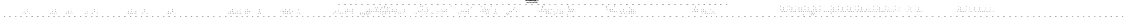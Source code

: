 # Network structure generated by ABC

digraph network {
size = "7.5,10";
center = true;
edge [dir = back];

{
  node [shape = plaintext];
  edge [style = invis];
  LevelTitle1 [label=""];
  LevelTitle2 [label=""];
  Level7 [label = ""];
  Level6 [label = ""];
  Level5 [label = ""];
  Level4 [label = ""];
  Level3 [label = ""];
  Level2 [label = ""];
  Level1 [label = ""];
  Level0 [label = ""];
  LevelTitle1 ->  LevelTitle2 ->  Level7 ->  Level6 ->  Level5 ->  Level4 ->  Level3 ->  Level2 ->  Level1 ->  Level0;
}

{
  rank = same;
  LevelTitle1;
  title1 [shape=plaintext,
          fontsize=20,
          fontname = "Times-Roman",
          label="Network structure visualized by ABC\nBenchmark \"top\". Time was Wed Sep 16 15:31:12 2020. "
         ];
}

{
  rank = same;
  LevelTitle2;
  title2 [shape=plaintext,
          fontsize=18,
          fontname = "Times-Roman",
          label="The network contains 514 logic nodes and 0 latches.\n"
         ];
}

{
  rank = same;
  Level7;
  Node200 [label = "pv227_10_", shape = invtriangle, color = coral, fillcolor = coral];
  Node201 [label = "pv227_23_", shape = invtriangle, color = coral, fillcolor = coral];
  Node202 [label = "pv266_6_", shape = invtriangle, color = coral, fillcolor = coral];
  Node203 [label = "pv227_0_", shape = invtriangle, color = coral, fillcolor = coral];
  Node204 [label = "pv227_24_", shape = invtriangle, color = coral, fillcolor = coral];
  Node205 [label = "pv227_21_", shape = invtriangle, color = coral, fillcolor = coral];
  Node206 [label = "pv266_4_", shape = invtriangle, color = coral, fillcolor = coral];
  Node207 [label = "pv227_22_", shape = invtriangle, color = coral, fillcolor = coral];
  Node208 [label = "pv266_5_", shape = invtriangle, color = coral, fillcolor = coral];
  Node209 [label = "pv227_27_", shape = invtriangle, color = coral, fillcolor = coral];
  Node210 [label = "pv259_0_", shape = invtriangle, color = coral, fillcolor = coral];
  Node211 [label = "pv227_25_", shape = invtriangle, color = coral, fillcolor = coral];
  Node212 [label = "pv259_2_", shape = invtriangle, color = coral, fillcolor = coral];
  Node213 [label = "pv227_26_", shape = invtriangle, color = coral, fillcolor = coral];
  Node214 [label = "pv259_1_", shape = invtriangle, color = coral, fillcolor = coral];
  Node215 [label = "pv227_7_", shape = invtriangle, color = coral, fillcolor = coral];
  Node216 [label = "pv227_18_", shape = invtriangle, color = coral, fillcolor = coral];
  Node217 [label = "pv259_17_", shape = invtriangle, color = coral, fillcolor = coral];
  Node218 [label = "pv227_8_", shape = invtriangle, color = coral, fillcolor = coral];
  Node219 [label = "pv227_17_", shape = invtriangle, color = coral, fillcolor = coral];
  Node220 [label = "pv259_16_", shape = invtriangle, color = coral, fillcolor = coral];
  Node221 [label = "pv227_5_", shape = invtriangle, color = coral, fillcolor = coral];
  Node222 [label = "pv227_16_", shape = invtriangle, color = coral, fillcolor = coral];
  Node223 [label = "pv259_19_", shape = invtriangle, color = coral, fillcolor = coral];
  Node224 [label = "pv227_6_", shape = invtriangle, color = coral, fillcolor = coral];
  Node225 [label = "pv227_15_", shape = invtriangle, color = coral, fillcolor = coral];
  Node226 [label = "pv259_18_", shape = invtriangle, color = coral, fillcolor = coral];
  Node227 [label = "pv227_3_", shape = invtriangle, color = coral, fillcolor = coral];
  Node228 [label = "pv227_14_", shape = invtriangle, color = coral, fillcolor = coral];
  Node229 [label = "pv259_26_", shape = invtriangle, color = coral, fillcolor = coral];
  Node230 [label = "pv266_2_", shape = invtriangle, color = coral, fillcolor = coral];
  Node231 [label = "pv227_4_", shape = invtriangle, color = coral, fillcolor = coral];
  Node232 [label = "pv227_13_", shape = invtriangle, color = coral, fillcolor = coral];
  Node233 [label = "pv227_20_", shape = invtriangle, color = coral, fillcolor = coral];
  Node234 [label = "pv259_27_", shape = invtriangle, color = coral, fillcolor = coral];
  Node235 [label = "pv266_3_", shape = invtriangle, color = coral, fillcolor = coral];
  Node236 [label = "pv227_1_", shape = invtriangle, color = coral, fillcolor = coral];
  Node237 [label = "pv227_12_", shape = invtriangle, color = coral, fillcolor = coral];
  Node238 [label = "pv259_28_", shape = invtriangle, color = coral, fillcolor = coral];
  Node239 [label = "pv266_0_", shape = invtriangle, color = coral, fillcolor = coral];
  Node240 [label = "pv227_2_", shape = invtriangle, color = coral, fillcolor = coral];
  Node241 [label = "pv227_11_", shape = invtriangle, color = coral, fillcolor = coral];
  Node242 [label = "pv259_29_", shape = invtriangle, color = coral, fillcolor = coral];
  Node243 [label = "pv266_1_", shape = invtriangle, color = coral, fillcolor = coral];
  Node244 [label = "pv259_22_", shape = invtriangle, color = coral, fillcolor = coral];
  Node245 [label = "pv259_23_", shape = invtriangle, color = coral, fillcolor = coral];
  Node246 [label = "pv259_11_", shape = invtriangle, color = coral, fillcolor = coral];
  Node247 [label = "pv259_24_", shape = invtriangle, color = coral, fillcolor = coral];
  Node248 [label = "pv259_10_", shape = invtriangle, color = coral, fillcolor = coral];
  Node249 [label = "pv259_25_", shape = invtriangle, color = coral, fillcolor = coral];
  Node250 [label = "pv259_13_", shape = invtriangle, color = coral, fillcolor = coral];
  Node251 [label = "pv259_31_", shape = invtriangle, color = coral, fillcolor = coral];
  Node252 [label = "pv259_12_", shape = invtriangle, color = coral, fillcolor = coral];
  Node253 [label = "pv259_30_", shape = invtriangle, color = coral, fillcolor = coral];
  Node254 [label = "pv227_9_", shape = invtriangle, color = coral, fillcolor = coral];
  Node255 [label = "pv259_15_", shape = invtriangle, color = coral, fillcolor = coral];
  Node256 [label = "pv259_20_", shape = invtriangle, color = coral, fillcolor = coral];
  Node257 [label = "pv227_19_", shape = invtriangle, color = coral, fillcolor = coral];
  Node258 [label = "pv259_14_", shape = invtriangle, color = coral, fillcolor = coral];
  Node259 [label = "pv259_21_", shape = invtriangle, color = coral, fillcolor = coral];
  Node260 [label = "pv259_4_", shape = invtriangle, color = coral, fillcolor = coral];
  Node261 [label = "pv259_3_", shape = invtriangle, color = coral, fillcolor = coral];
  Node262 [label = "pv259_6_", shape = invtriangle, color = coral, fillcolor = coral];
  Node263 [label = "pv259_5_", shape = invtriangle, color = coral, fillcolor = coral];
  Node264 [label = "pv259_8_", shape = invtriangle, color = coral, fillcolor = coral];
  Node265 [label = "pv259_7_", shape = invtriangle, color = coral, fillcolor = coral];
  Node266 [label = "pv259_9_", shape = invtriangle, color = coral, fillcolor = coral];
}

{
  rank = same;
  Level6;
  Node351 [label = "351\n", shape = ellipse];
  Node366 [label = "366\n", shape = ellipse];
  Node381 [label = "381\n", shape = ellipse];
  Node403 [label = "403\n", shape = ellipse];
  Node425 [label = "425\n", shape = ellipse];
  Node447 [label = "447\n", shape = ellipse];
  Node469 [label = "469\n", shape = ellipse];
  Node491 [label = "491\n", shape = ellipse];
  Node501 [label = "501\n", shape = ellipse];
  Node530 [label = "530\n", shape = ellipse];
  Node538 [label = "538\n", shape = ellipse];
  Node560 [label = "560\n", shape = ellipse];
  Node568 [label = "568\n", shape = ellipse];
  Node590 [label = "590\n", shape = ellipse];
  Node598 [label = "598\n", shape = ellipse];
  Node606 [label = "606\n", shape = ellipse];
  Node614 [label = "614\n", shape = ellipse];
  Node622 [label = "622\n", shape = ellipse];
  Node630 [label = "630\n", shape = ellipse];
  Node638 [label = "638\n", shape = ellipse];
  Node646 [label = "646\n", shape = ellipse];
  Node654 [label = "654\n", shape = ellipse];
  Node662 [label = "662\n", shape = ellipse];
  Node670 [label = "670\n", shape = ellipse];
  Node678 [label = "678\n", shape = ellipse];
  Node693 [label = "693\n", shape = ellipse];
  Node701 [label = "701\n", shape = ellipse];
  Node716 [label = "716\n", shape = ellipse];
  Node724 [label = "724\n", shape = ellipse];
  Node732 [label = "732\n", shape = ellipse];
  Node740 [label = "740\n", shape = ellipse];
  Node748 [label = "748\n", shape = ellipse];
  Node756 [label = "756\n", shape = ellipse];
  Node764 [label = "764\n", shape = ellipse];
  Node772 [label = "772\n", shape = ellipse];
  Node780 [label = "780\n", shape = ellipse];
}

{
  rank = same;
  Level5;
  Node318 [label = "318\n", shape = ellipse];
  Node329 [label = "329\n", shape = ellipse];
  Node350 [label = "350\n", shape = ellipse];
  Node365 [label = "365\n", shape = ellipse];
  Node380 [label = "380\n", shape = ellipse];
  Node402 [label = "402\n", shape = ellipse];
  Node424 [label = "424\n", shape = ellipse];
  Node446 [label = "446\n", shape = ellipse];
  Node468 [label = "468\n", shape = ellipse];
  Node490 [label = "490\n", shape = ellipse];
  Node500 [label = "500\n", shape = ellipse];
  Node529 [label = "529\n", shape = ellipse];
  Node537 [label = "537\n", shape = ellipse];
  Node559 [label = "559\n", shape = ellipse];
  Node567 [label = "567\n", shape = ellipse];
  Node589 [label = "589\n", shape = ellipse];
  Node597 [label = "597\n", shape = ellipse];
  Node605 [label = "605\n", shape = ellipse];
  Node613 [label = "613\n", shape = ellipse];
  Node621 [label = "621\n", shape = ellipse];
  Node629 [label = "629\n", shape = ellipse];
  Node637 [label = "637\n", shape = ellipse];
  Node645 [label = "645\n", shape = ellipse];
  Node653 [label = "653\n", shape = ellipse];
  Node661 [label = "661\n", shape = ellipse];
  Node669 [label = "669\n", shape = ellipse];
  Node677 [label = "677\n", shape = ellipse];
  Node692 [label = "692\n", shape = ellipse];
  Node700 [label = "700\n", shape = ellipse];
  Node715 [label = "715\n", shape = ellipse];
  Node723 [label = "723\n", shape = ellipse];
  Node731 [label = "731\n", shape = ellipse];
  Node739 [label = "739\n", shape = ellipse];
  Node747 [label = "747\n", shape = ellipse];
  Node755 [label = "755\n", shape = ellipse];
  Node763 [label = "763\n", shape = ellipse];
  Node771 [label = "771\n", shape = ellipse];
  Node779 [label = "779\n", shape = ellipse];
}

{
  rank = same;
  Level4;
  Node277 [label = "277\n", shape = ellipse];
  Node284 [label = "284\n", shape = ellipse];
  Node290 [label = "290\n", shape = ellipse];
  Node297 [label = "297\n", shape = ellipse];
  Node304 [label = "304\n", shape = ellipse];
  Node311 [label = "311\n", shape = ellipse];
  Node316 [label = "316\n", shape = ellipse];
  Node325 [label = "325\n", shape = ellipse];
  Node328 [label = "328\n", shape = ellipse];
  Node336 [label = "336\n", shape = ellipse];
  Node348 [label = "348\n", shape = ellipse];
  Node349 [label = "349\n", shape = ellipse];
  Node358 [label = "358\n", shape = ellipse];
  Node363 [label = "363\n", shape = ellipse];
  Node364 [label = "364\n", shape = ellipse];
  Node373 [label = "373\n", shape = ellipse];
  Node378 [label = "378\n", shape = ellipse];
  Node379 [label = "379\n", shape = ellipse];
  Node388 [label = "388\n", shape = ellipse];
  Node395 [label = "395\n", shape = ellipse];
  Node400 [label = "400\n", shape = ellipse];
  Node401 [label = "401\n", shape = ellipse];
  Node410 [label = "410\n", shape = ellipse];
  Node417 [label = "417\n", shape = ellipse];
  Node422 [label = "422\n", shape = ellipse];
  Node423 [label = "423\n", shape = ellipse];
  Node432 [label = "432\n", shape = ellipse];
  Node439 [label = "439\n", shape = ellipse];
  Node444 [label = "444\n", shape = ellipse];
  Node445 [label = "445\n", shape = ellipse];
  Node454 [label = "454\n", shape = ellipse];
  Node461 [label = "461\n", shape = ellipse];
  Node466 [label = "466\n", shape = ellipse];
  Node467 [label = "467\n", shape = ellipse];
  Node476 [label = "476\n", shape = ellipse];
  Node483 [label = "483\n", shape = ellipse];
  Node488 [label = "488\n", shape = ellipse];
  Node489 [label = "489\n", shape = ellipse];
  Node498 [label = "498\n", shape = ellipse];
  Node499 [label = "499\n", shape = ellipse];
  Node508 [label = "508\n", shape = ellipse];
  Node515 [label = "515\n", shape = ellipse];
  Node522 [label = "522\n", shape = ellipse];
  Node527 [label = "527\n", shape = ellipse];
  Node528 [label = "528\n", shape = ellipse];
  Node535 [label = "535\n", shape = ellipse];
  Node536 [label = "536\n", shape = ellipse];
  Node545 [label = "545\n", shape = ellipse];
  Node552 [label = "552\n", shape = ellipse];
  Node557 [label = "557\n", shape = ellipse];
  Node558 [label = "558\n", shape = ellipse];
  Node565 [label = "565\n", shape = ellipse];
  Node566 [label = "566\n", shape = ellipse];
  Node575 [label = "575\n", shape = ellipse];
  Node582 [label = "582\n", shape = ellipse];
  Node587 [label = "587\n", shape = ellipse];
  Node588 [label = "588\n", shape = ellipse];
  Node595 [label = "595\n", shape = ellipse];
  Node596 [label = "596\n", shape = ellipse];
  Node603 [label = "603\n", shape = ellipse];
  Node604 [label = "604\n", shape = ellipse];
  Node611 [label = "611\n", shape = ellipse];
  Node612 [label = "612\n", shape = ellipse];
  Node619 [label = "619\n", shape = ellipse];
  Node620 [label = "620\n", shape = ellipse];
  Node627 [label = "627\n", shape = ellipse];
  Node628 [label = "628\n", shape = ellipse];
  Node635 [label = "635\n", shape = ellipse];
  Node636 [label = "636\n", shape = ellipse];
  Node643 [label = "643\n", shape = ellipse];
  Node644 [label = "644\n", shape = ellipse];
  Node651 [label = "651\n", shape = ellipse];
  Node652 [label = "652\n", shape = ellipse];
  Node659 [label = "659\n", shape = ellipse];
  Node660 [label = "660\n", shape = ellipse];
  Node667 [label = "667\n", shape = ellipse];
  Node668 [label = "668\n", shape = ellipse];
  Node675 [label = "675\n", shape = ellipse];
  Node676 [label = "676\n", shape = ellipse];
  Node685 [label = "685\n", shape = ellipse];
  Node690 [label = "690\n", shape = ellipse];
  Node691 [label = "691\n", shape = ellipse];
  Node698 [label = "698\n", shape = ellipse];
  Node699 [label = "699\n", shape = ellipse];
  Node708 [label = "708\n", shape = ellipse];
  Node713 [label = "713\n", shape = ellipse];
  Node714 [label = "714\n", shape = ellipse];
  Node721 [label = "721\n", shape = ellipse];
  Node722 [label = "722\n", shape = ellipse];
  Node729 [label = "729\n", shape = ellipse];
  Node730 [label = "730\n", shape = ellipse];
  Node737 [label = "737\n", shape = ellipse];
  Node738 [label = "738\n", shape = ellipse];
  Node745 [label = "745\n", shape = ellipse];
  Node746 [label = "746\n", shape = ellipse];
  Node753 [label = "753\n", shape = ellipse];
  Node754 [label = "754\n", shape = ellipse];
  Node761 [label = "761\n", shape = ellipse];
  Node762 [label = "762\n", shape = ellipse];
  Node769 [label = "769\n", shape = ellipse];
  Node770 [label = "770\n", shape = ellipse];
  Node777 [label = "777\n", shape = ellipse];
  Node778 [label = "778\n", shape = ellipse];
}

{
  rank = same;
  Level3;
  Node275 [label = "275\n", shape = ellipse];
  Node276 [label = "276\n", shape = ellipse];
  Node282 [label = "282\n", shape = ellipse];
  Node283 [label = "283\n", shape = ellipse];
  Node287 [label = "287\n", shape = ellipse];
  Node289 [label = "289\n", shape = ellipse];
  Node295 [label = "295\n", shape = ellipse];
  Node296 [label = "296\n", shape = ellipse];
  Node302 [label = "302\n", shape = ellipse];
  Node303 [label = "303\n", shape = ellipse];
  Node309 [label = "309\n", shape = ellipse];
  Node310 [label = "310\n", shape = ellipse];
  Node314 [label = "314\n", shape = ellipse];
  Node315 [label = "315\n", shape = ellipse];
  Node317 [label = "317\n", shape = ellipse];
  Node323 [label = "323\n", shape = ellipse];
  Node324 [label = "324\n", shape = ellipse];
  Node326 [label = "326\n", shape = ellipse];
  Node327 [label = "327\n", shape = ellipse];
  Node334 [label = "334\n", shape = ellipse];
  Node335 [label = "335\n", shape = ellipse];
  Node339 [label = "339\n", shape = ellipse];
  Node342 [label = "342\n", shape = ellipse];
  Node344 [label = "344\n", shape = ellipse];
  Node346 [label = "346\n", shape = ellipse];
  Node356 [label = "356\n", shape = ellipse];
  Node357 [label = "357\n", shape = ellipse];
  Node359 [label = "359\n", shape = ellipse];
  Node360 [label = "360\n", shape = ellipse];
  Node361 [label = "361\n", shape = ellipse];
  Node362 [label = "362\n", shape = ellipse];
  Node371 [label = "371\n", shape = ellipse];
  Node372 [label = "372\n", shape = ellipse];
  Node374 [label = "374\n", shape = ellipse];
  Node375 [label = "375\n", shape = ellipse];
  Node376 [label = "376\n", shape = ellipse];
  Node377 [label = "377\n", shape = ellipse];
  Node386 [label = "386\n", shape = ellipse];
  Node387 [label = "387\n", shape = ellipse];
  Node393 [label = "393\n", shape = ellipse];
  Node394 [label = "394\n", shape = ellipse];
  Node396 [label = "396\n", shape = ellipse];
  Node397 [label = "397\n", shape = ellipse];
  Node398 [label = "398\n", shape = ellipse];
  Node399 [label = "399\n", shape = ellipse];
  Node408 [label = "408\n", shape = ellipse];
  Node409 [label = "409\n", shape = ellipse];
  Node415 [label = "415\n", shape = ellipse];
  Node416 [label = "416\n", shape = ellipse];
  Node418 [label = "418\n", shape = ellipse];
  Node419 [label = "419\n", shape = ellipse];
  Node420 [label = "420\n", shape = ellipse];
  Node421 [label = "421\n", shape = ellipse];
  Node430 [label = "430\n", shape = ellipse];
  Node431 [label = "431\n", shape = ellipse];
  Node437 [label = "437\n", shape = ellipse];
  Node438 [label = "438\n", shape = ellipse];
  Node440 [label = "440\n", shape = ellipse];
  Node441 [label = "441\n", shape = ellipse];
  Node442 [label = "442\n", shape = ellipse];
  Node443 [label = "443\n", shape = ellipse];
  Node452 [label = "452\n", shape = ellipse];
  Node453 [label = "453\n", shape = ellipse];
  Node459 [label = "459\n", shape = ellipse];
  Node460 [label = "460\n", shape = ellipse];
  Node462 [label = "462\n", shape = ellipse];
  Node463 [label = "463\n", shape = ellipse];
  Node464 [label = "464\n", shape = ellipse];
  Node465 [label = "465\n", shape = ellipse];
  Node474 [label = "474\n", shape = ellipse];
  Node475 [label = "475\n", shape = ellipse];
  Node481 [label = "481\n", shape = ellipse];
  Node482 [label = "482\n", shape = ellipse];
  Node484 [label = "484\n", shape = ellipse];
  Node485 [label = "485\n", shape = ellipse];
  Node486 [label = "486\n", shape = ellipse];
  Node487 [label = "487\n", shape = ellipse];
  Node492 [label = "492\n", shape = ellipse];
  Node495 [label = "495\n", shape = ellipse];
  Node496 [label = "496\n", shape = ellipse];
  Node497 [label = "497\n", shape = ellipse];
  Node506 [label = "506\n", shape = ellipse];
  Node507 [label = "507\n", shape = ellipse];
  Node513 [label = "513\n", shape = ellipse];
  Node514 [label = "514\n", shape = ellipse];
  Node520 [label = "520\n", shape = ellipse];
  Node521 [label = "521\n", shape = ellipse];
  Node523 [label = "523\n", shape = ellipse];
  Node524 [label = "524\n", shape = ellipse];
  Node525 [label = "525\n", shape = ellipse];
  Node526 [label = "526\n", shape = ellipse];
  Node531 [label = "531\n", shape = ellipse];
  Node532 [label = "532\n", shape = ellipse];
  Node533 [label = "533\n", shape = ellipse];
  Node534 [label = "534\n", shape = ellipse];
  Node543 [label = "543\n", shape = ellipse];
  Node544 [label = "544\n", shape = ellipse];
  Node550 [label = "550\n", shape = ellipse];
  Node551 [label = "551\n", shape = ellipse];
  Node553 [label = "553\n", shape = ellipse];
  Node554 [label = "554\n", shape = ellipse];
  Node555 [label = "555\n", shape = ellipse];
  Node556 [label = "556\n", shape = ellipse];
  Node561 [label = "561\n", shape = ellipse];
  Node562 [label = "562\n", shape = ellipse];
  Node563 [label = "563\n", shape = ellipse];
  Node564 [label = "564\n", shape = ellipse];
  Node573 [label = "573\n", shape = ellipse];
  Node574 [label = "574\n", shape = ellipse];
  Node580 [label = "580\n", shape = ellipse];
  Node581 [label = "581\n", shape = ellipse];
  Node583 [label = "583\n", shape = ellipse];
  Node584 [label = "584\n", shape = ellipse];
  Node585 [label = "585\n", shape = ellipse];
  Node586 [label = "586\n", shape = ellipse];
  Node591 [label = "591\n", shape = ellipse];
  Node592 [label = "592\n", shape = ellipse];
  Node593 [label = "593\n", shape = ellipse];
  Node594 [label = "594\n", shape = ellipse];
  Node599 [label = "599\n", shape = ellipse];
  Node600 [label = "600\n", shape = ellipse];
  Node601 [label = "601\n", shape = ellipse];
  Node602 [label = "602\n", shape = ellipse];
  Node607 [label = "607\n", shape = ellipse];
  Node608 [label = "608\n", shape = ellipse];
  Node609 [label = "609\n", shape = ellipse];
  Node610 [label = "610\n", shape = ellipse];
  Node615 [label = "615\n", shape = ellipse];
  Node616 [label = "616\n", shape = ellipse];
  Node617 [label = "617\n", shape = ellipse];
  Node618 [label = "618\n", shape = ellipse];
  Node623 [label = "623\n", shape = ellipse];
  Node624 [label = "624\n", shape = ellipse];
  Node625 [label = "625\n", shape = ellipse];
  Node626 [label = "626\n", shape = ellipse];
  Node631 [label = "631\n", shape = ellipse];
  Node632 [label = "632\n", shape = ellipse];
  Node633 [label = "633\n", shape = ellipse];
  Node634 [label = "634\n", shape = ellipse];
  Node639 [label = "639\n", shape = ellipse];
  Node640 [label = "640\n", shape = ellipse];
  Node641 [label = "641\n", shape = ellipse];
  Node642 [label = "642\n", shape = ellipse];
  Node647 [label = "647\n", shape = ellipse];
  Node648 [label = "648\n", shape = ellipse];
  Node649 [label = "649\n", shape = ellipse];
  Node650 [label = "650\n", shape = ellipse];
  Node655 [label = "655\n", shape = ellipse];
  Node656 [label = "656\n", shape = ellipse];
  Node657 [label = "657\n", shape = ellipse];
  Node658 [label = "658\n", shape = ellipse];
  Node663 [label = "663\n", shape = ellipse];
  Node664 [label = "664\n", shape = ellipse];
  Node665 [label = "665\n", shape = ellipse];
  Node666 [label = "666\n", shape = ellipse];
  Node671 [label = "671\n", shape = ellipse];
  Node672 [label = "672\n", shape = ellipse];
  Node673 [label = "673\n", shape = ellipse];
  Node674 [label = "674\n", shape = ellipse];
  Node683 [label = "683\n", shape = ellipse];
  Node684 [label = "684\n", shape = ellipse];
  Node686 [label = "686\n", shape = ellipse];
  Node687 [label = "687\n", shape = ellipse];
  Node688 [label = "688\n", shape = ellipse];
  Node689 [label = "689\n", shape = ellipse];
  Node694 [label = "694\n", shape = ellipse];
  Node695 [label = "695\n", shape = ellipse];
  Node696 [label = "696\n", shape = ellipse];
  Node697 [label = "697\n", shape = ellipse];
  Node706 [label = "706\n", shape = ellipse];
  Node707 [label = "707\n", shape = ellipse];
  Node709 [label = "709\n", shape = ellipse];
  Node710 [label = "710\n", shape = ellipse];
  Node711 [label = "711\n", shape = ellipse];
  Node712 [label = "712\n", shape = ellipse];
  Node717 [label = "717\n", shape = ellipse];
  Node718 [label = "718\n", shape = ellipse];
  Node719 [label = "719\n", shape = ellipse];
  Node720 [label = "720\n", shape = ellipse];
  Node725 [label = "725\n", shape = ellipse];
  Node726 [label = "726\n", shape = ellipse];
  Node727 [label = "727\n", shape = ellipse];
  Node728 [label = "728\n", shape = ellipse];
  Node733 [label = "733\n", shape = ellipse];
  Node734 [label = "734\n", shape = ellipse];
  Node735 [label = "735\n", shape = ellipse];
  Node736 [label = "736\n", shape = ellipse];
  Node741 [label = "741\n", shape = ellipse];
  Node742 [label = "742\n", shape = ellipse];
  Node743 [label = "743\n", shape = ellipse];
  Node744 [label = "744\n", shape = ellipse];
  Node749 [label = "749\n", shape = ellipse];
  Node750 [label = "750\n", shape = ellipse];
  Node751 [label = "751\n", shape = ellipse];
  Node752 [label = "752\n", shape = ellipse];
  Node757 [label = "757\n", shape = ellipse];
  Node758 [label = "758\n", shape = ellipse];
  Node759 [label = "759\n", shape = ellipse];
  Node760 [label = "760\n", shape = ellipse];
  Node765 [label = "765\n", shape = ellipse];
  Node766 [label = "766\n", shape = ellipse];
  Node767 [label = "767\n", shape = ellipse];
  Node768 [label = "768\n", shape = ellipse];
  Node773 [label = "773\n", shape = ellipse];
  Node774 [label = "774\n", shape = ellipse];
  Node775 [label = "775\n", shape = ellipse];
  Node776 [label = "776\n", shape = ellipse];
}

{
  rank = same;
  Level2;
  Node268 [label = "268\n", shape = ellipse];
  Node270 [label = "270\n", shape = ellipse];
  Node272 [label = "272\n", shape = ellipse];
  Node274 [label = "274\n", shape = ellipse];
  Node278 [label = "278\n", shape = ellipse];
  Node279 [label = "279\n", shape = ellipse];
  Node280 [label = "280\n", shape = ellipse];
  Node281 [label = "281\n", shape = ellipse];
  Node286 [label = "286\n", shape = ellipse];
  Node288 [label = "288\n", shape = ellipse];
  Node291 [label = "291\n", shape = ellipse];
  Node292 [label = "292\n", shape = ellipse];
  Node293 [label = "293\n", shape = ellipse];
  Node294 [label = "294\n", shape = ellipse];
  Node298 [label = "298\n", shape = ellipse];
  Node299 [label = "299\n", shape = ellipse];
  Node300 [label = "300\n", shape = ellipse];
  Node301 [label = "301\n", shape = ellipse];
  Node305 [label = "305\n", shape = ellipse];
  Node306 [label = "306\n", shape = ellipse];
  Node307 [label = "307\n", shape = ellipse];
  Node308 [label = "308\n", shape = ellipse];
  Node313 [label = "313\n", shape = ellipse];
  Node319 [label = "319\n", shape = ellipse];
  Node320 [label = "320\n", shape = ellipse];
  Node321 [label = "321\n", shape = ellipse];
  Node322 [label = "322\n", shape = ellipse];
  Node330 [label = "330\n", shape = ellipse];
  Node331 [label = "331\n", shape = ellipse];
  Node332 [label = "332\n", shape = ellipse];
  Node333 [label = "333\n", shape = ellipse];
  Node338 [label = "338\n", shape = ellipse];
  Node341 [label = "341\n", shape = ellipse];
  Node343 [label = "343\n", shape = ellipse];
  Node345 [label = "345\n", shape = ellipse];
  Node352 [label = "352\n", shape = ellipse];
  Node353 [label = "353\n", shape = ellipse];
  Node354 [label = "354\n", shape = ellipse];
  Node355 [label = "355\n", shape = ellipse];
  Node367 [label = "367\n", shape = ellipse];
  Node368 [label = "368\n", shape = ellipse];
  Node369 [label = "369\n", shape = ellipse];
  Node370 [label = "370\n", shape = ellipse];
  Node382 [label = "382\n", shape = ellipse];
  Node383 [label = "383\n", shape = ellipse];
  Node384 [label = "384\n", shape = ellipse];
  Node385 [label = "385\n", shape = ellipse];
  Node389 [label = "389\n", shape = ellipse];
  Node390 [label = "390\n", shape = ellipse];
  Node391 [label = "391\n", shape = ellipse];
  Node392 [label = "392\n", shape = ellipse];
  Node404 [label = "404\n", shape = ellipse];
  Node405 [label = "405\n", shape = ellipse];
  Node406 [label = "406\n", shape = ellipse];
  Node407 [label = "407\n", shape = ellipse];
  Node411 [label = "411\n", shape = ellipse];
  Node412 [label = "412\n", shape = ellipse];
  Node413 [label = "413\n", shape = ellipse];
  Node414 [label = "414\n", shape = ellipse];
  Node426 [label = "426\n", shape = ellipse];
  Node427 [label = "427\n", shape = ellipse];
  Node428 [label = "428\n", shape = ellipse];
  Node429 [label = "429\n", shape = ellipse];
  Node433 [label = "433\n", shape = ellipse];
  Node434 [label = "434\n", shape = ellipse];
  Node435 [label = "435\n", shape = ellipse];
  Node436 [label = "436\n", shape = ellipse];
  Node448 [label = "448\n", shape = ellipse];
  Node449 [label = "449\n", shape = ellipse];
  Node450 [label = "450\n", shape = ellipse];
  Node451 [label = "451\n", shape = ellipse];
  Node455 [label = "455\n", shape = ellipse];
  Node456 [label = "456\n", shape = ellipse];
  Node457 [label = "457\n", shape = ellipse];
  Node458 [label = "458\n", shape = ellipse];
  Node470 [label = "470\n", shape = ellipse];
  Node471 [label = "471\n", shape = ellipse];
  Node472 [label = "472\n", shape = ellipse];
  Node473 [label = "473\n", shape = ellipse];
  Node477 [label = "477\n", shape = ellipse];
  Node478 [label = "478\n", shape = ellipse];
  Node479 [label = "479\n", shape = ellipse];
  Node480 [label = "480\n", shape = ellipse];
  Node494 [label = "494\n", shape = ellipse];
  Node502 [label = "502\n", shape = ellipse];
  Node503 [label = "503\n", shape = ellipse];
  Node504 [label = "504\n", shape = ellipse];
  Node505 [label = "505\n", shape = ellipse];
  Node509 [label = "509\n", shape = ellipse];
  Node510 [label = "510\n", shape = ellipse];
  Node511 [label = "511\n", shape = ellipse];
  Node512 [label = "512\n", shape = ellipse];
  Node516 [label = "516\n", shape = ellipse];
  Node517 [label = "517\n", shape = ellipse];
  Node518 [label = "518\n", shape = ellipse];
  Node519 [label = "519\n", shape = ellipse];
  Node539 [label = "539\n", shape = ellipse];
  Node540 [label = "540\n", shape = ellipse];
  Node541 [label = "541\n", shape = ellipse];
  Node542 [label = "542\n", shape = ellipse];
  Node546 [label = "546\n", shape = ellipse];
  Node547 [label = "547\n", shape = ellipse];
  Node548 [label = "548\n", shape = ellipse];
  Node549 [label = "549\n", shape = ellipse];
  Node569 [label = "569\n", shape = ellipse];
  Node570 [label = "570\n", shape = ellipse];
  Node571 [label = "571\n", shape = ellipse];
  Node572 [label = "572\n", shape = ellipse];
  Node576 [label = "576\n", shape = ellipse];
  Node577 [label = "577\n", shape = ellipse];
  Node578 [label = "578\n", shape = ellipse];
  Node579 [label = "579\n", shape = ellipse];
  Node679 [label = "679\n", shape = ellipse];
  Node680 [label = "680\n", shape = ellipse];
  Node681 [label = "681\n", shape = ellipse];
  Node682 [label = "682\n", shape = ellipse];
  Node702 [label = "702\n", shape = ellipse];
  Node703 [label = "703\n", shape = ellipse];
  Node704 [label = "704\n", shape = ellipse];
  Node705 [label = "705\n", shape = ellipse];
}

{
  rank = same;
  Level1;
  Node267 [label = "267\n", shape = ellipse];
  Node269 [label = "269\n", shape = ellipse];
  Node271 [label = "271\n", shape = ellipse];
  Node273 [label = "273\n", shape = ellipse];
  Node285 [label = "285\n", shape = ellipse];
  Node312 [label = "312\n", shape = ellipse];
  Node337 [label = "337\n", shape = ellipse];
  Node340 [label = "340\n", shape = ellipse];
  Node347 [label = "347\n", shape = ellipse];
  Node493 [label = "493\n", shape = ellipse];
}

{
  rank = same;
  Level0;
  Node1 [label = "pv96_30_", shape = triangle, color = coral, fillcolor = coral];
  Node2 [label = "pv128_5_", shape = triangle, color = coral, fillcolor = coral];
  Node3 [label = "pv160_1_", shape = triangle, color = coral, fillcolor = coral];
  Node4 [label = "pv160_12_", shape = triangle, color = coral, fillcolor = coral];
  Node5 [label = "pv160_25_", shape = triangle, color = coral, fillcolor = coral];
  Node6 [label = "pv96_31_", shape = triangle, color = coral, fillcolor = coral];
  Node7 [label = "pv128_6_", shape = triangle, color = coral, fillcolor = coral];
  Node8 [label = "pv160_2_", shape = triangle, color = coral, fillcolor = coral];
  Node9 [label = "pv160_11_", shape = triangle, color = coral, fillcolor = coral];
  Node10 [label = "pv160_26_", shape = triangle, color = coral, fillcolor = coral];
  Node11 [label = "pv96_10_", shape = triangle, color = coral, fillcolor = coral];
  Node12 [label = "pv96_21_", shape = triangle, color = coral, fillcolor = coral];
  Node13 [label = "pv128_3_", shape = triangle, color = coral, fillcolor = coral];
  Node14 [label = "pv160_14_", shape = triangle, color = coral, fillcolor = coral];
  Node15 [label = "pv160_27_", shape = triangle, color = coral, fillcolor = coral];
  Node16 [label = "pv192_0_", shape = triangle, color = coral, fillcolor = coral];
  Node17 [label = "pv96_11_", shape = triangle, color = coral, fillcolor = coral];
  Node18 [label = "pv96_20_", shape = triangle, color = coral, fillcolor = coral];
  Node19 [label = "pv128_4_", shape = triangle, color = coral, fillcolor = coral];
  Node20 [label = "pv160_0_", shape = triangle, color = coral, fillcolor = coral];
  Node21 [label = "pv160_13_", shape = triangle, color = coral, fillcolor = coral];
  Node22 [label = "pv160_28_", shape = triangle, color = coral, fillcolor = coral];
  Node23 [label = "pv128_1_", shape = triangle, color = coral, fillcolor = coral];
  Node24 [label = "pv160_5_", shape = triangle, color = coral, fillcolor = coral];
  Node25 [label = "pv160_29_", shape = triangle, color = coral, fillcolor = coral];
  Node26 [label = "pv128_2_", shape = triangle, color = coral, fillcolor = coral];
  Node27 [label = "pv128_19_", shape = triangle, color = coral, fillcolor = coral];
  Node28 [label = "pv160_6_", shape = triangle, color = coral, fillcolor = coral];
  Node29 [label = "pv199_4_", shape = triangle, color = coral, fillcolor = coral];
  Node30 [label = "pv160_3_", shape = triangle, color = coral, fillcolor = coral];
  Node31 [label = "pv160_10_", shape = triangle, color = coral, fillcolor = coral];
  Node32 [label = "pv128_0_", shape = triangle, color = coral, fillcolor = coral];
  Node33 [label = "pv160_4_", shape = triangle, color = coral, fillcolor = coral];
  Node34 [label = "pv32_7_", shape = triangle, color = coral, fillcolor = coral];
  Node35 [label = "pv32_18_", shape = triangle, color = coral, fillcolor = coral];
  Node36 [label = "pv32_29_", shape = triangle, color = coral, fillcolor = coral];
  Node37 [label = "pv64_0_", shape = triangle, color = coral, fillcolor = coral];
  Node38 [label = "pv96_9_", shape = triangle, color = coral, fillcolor = coral];
  Node39 [label = "pv128_29_", shape = triangle, color = coral, fillcolor = coral];
  Node40 [label = "pv192_19_", shape = triangle, color = coral, fillcolor = coral];
  Node41 [label = "pv199_1_", shape = triangle, color = coral, fillcolor = coral];
  Node42 [label = "pv32_6_", shape = triangle, color = coral, fillcolor = coral];
  Node43 [label = "pv32_19_", shape = triangle, color = coral, fillcolor = coral];
  Node44 [label = "pv32_28_", shape = triangle, color = coral, fillcolor = coral];
  Node45 [label = "pv64_1_", shape = triangle, color = coral, fillcolor = coral];
  Node46 [label = "pv96_8_", shape = triangle, color = coral, fillcolor = coral];
  Node47 [label = "pv192_18_", shape = triangle, color = coral, fillcolor = coral];
  Node48 [label = "pv199_0_", shape = triangle, color = coral, fillcolor = coral];
  Node49 [label = "pv32_5_", shape = triangle, color = coral, fillcolor = coral];
  Node50 [label = "pv192_17_", shape = triangle, color = coral, fillcolor = coral];
  Node51 [label = "pv192_31_", shape = triangle, color = coral, fillcolor = coral];
  Node52 [label = "pv199_3_", shape = triangle, color = coral, fillcolor = coral];
  Node53 [label = "pv32_4_", shape = triangle, color = coral, fillcolor = coral];
  Node54 [label = "pv192_16_", shape = triangle, color = coral, fillcolor = coral];
  Node55 [label = "pv192_30_", shape = triangle, color = coral, fillcolor = coral];
  Node56 [label = "pv32_3_", shape = triangle, color = coral, fillcolor = coral];
  Node57 [label = "pv64_4_", shape = triangle, color = coral, fillcolor = coral];
  Node58 [label = "pv96_5_", shape = triangle, color = coral, fillcolor = coral];
  Node59 [label = "pv128_9_", shape = triangle, color = coral, fillcolor = coral];
  Node60 [label = "pv192_15_", shape = triangle, color = coral, fillcolor = coral];
  Node61 [label = "pv192_20_", shape = triangle, color = coral, fillcolor = coral];
  Node62 [label = "pv32_2_", shape = triangle, color = coral, fillcolor = coral];
  Node63 [label = "pv64_5_", shape = triangle, color = coral, fillcolor = coral];
  Node64 [label = "pv96_4_", shape = triangle, color = coral, fillcolor = coral];
  Node65 [label = "pv192_14_", shape = triangle, color = coral, fillcolor = coral];
  Node66 [label = "pv192_21_", shape = triangle, color = coral, fillcolor = coral];
  Node67 [label = "pv32_1_", shape = triangle, color = coral, fillcolor = coral];
  Node68 [label = "pv64_2_", shape = triangle, color = coral, fillcolor = coral];
  Node69 [label = "pv96_7_", shape = triangle, color = coral, fillcolor = coral];
  Node70 [label = "pv128_7_", shape = triangle, color = coral, fillcolor = coral];
  Node71 [label = "pv192_13_", shape = triangle, color = coral, fillcolor = coral];
  Node72 [label = "pv32_0_", shape = triangle, color = coral, fillcolor = coral];
  Node73 [label = "pv64_3_", shape = triangle, color = coral, fillcolor = coral];
  Node74 [label = "pv96_6_", shape = triangle, color = coral, fillcolor = coral];
  Node75 [label = "pv128_8_", shape = triangle, color = coral, fillcolor = coral];
  Node76 [label = "pv192_12_", shape = triangle, color = coral, fillcolor = coral];
  Node77 [label = "pv32_10_", shape = triangle, color = coral, fillcolor = coral];
  Node78 [label = "pv32_21_", shape = triangle, color = coral, fillcolor = coral];
  Node79 [label = "pv64_8_", shape = triangle, color = coral, fillcolor = coral];
  Node80 [label = "pv64_17_", shape = triangle, color = coral, fillcolor = coral];
  Node81 [label = "pv64_28_", shape = triangle, color = coral, fillcolor = coral];
  Node82 [label = "pv96_1_", shape = triangle, color = coral, fillcolor = coral];
  Node83 [label = "pv128_21_", shape = triangle, color = coral, fillcolor = coral];
  Node84 [label = "pv192_11_", shape = triangle, color = coral, fillcolor = coral];
  Node85 [label = "pv192_24_", shape = triangle, color = coral, fillcolor = coral];
  Node86 [label = "pv32_11_", shape = triangle, color = coral, fillcolor = coral];
  Node87 [label = "pv32_20_", shape = triangle, color = coral, fillcolor = coral];
  Node88 [label = "pv64_9_", shape = triangle, color = coral, fillcolor = coral];
  Node89 [label = "pv64_18_", shape = triangle, color = coral, fillcolor = coral];
  Node90 [label = "pv64_27_", shape = triangle, color = coral, fillcolor = coral];
  Node91 [label = "pv96_0_", shape = triangle, color = coral, fillcolor = coral];
  Node92 [label = "pv128_22_", shape = triangle, color = coral, fillcolor = coral];
  Node93 [label = "pv192_10_", shape = triangle, color = coral, fillcolor = coral];
  Node94 [label = "pv192_25_", shape = triangle, color = coral, fillcolor = coral];
  Node95 [label = "pv32_12_", shape = triangle, color = coral, fillcolor = coral];
  Node96 [label = "pv32_23_", shape = triangle, color = coral, fillcolor = coral];
  Node97 [label = "pv32_30_", shape = triangle, color = coral, fillcolor = coral];
  Node98 [label = "pv64_6_", shape = triangle, color = coral, fillcolor = coral];
  Node99 [label = "pv64_15_", shape = triangle, color = coral, fillcolor = coral];
  Node100 [label = "pv64_26_", shape = triangle, color = coral, fillcolor = coral];
  Node101 [label = "pv96_3_", shape = triangle, color = coral, fillcolor = coral];
  Node102 [label = "pv128_10_", shape = triangle, color = coral, fillcolor = coral];
  Node103 [label = "pv128_23_", shape = triangle, color = coral, fillcolor = coral];
  Node104 [label = "pv192_22_", shape = triangle, color = coral, fillcolor = coral];
  Node105 [label = "pv32_13_", shape = triangle, color = coral, fillcolor = coral];
  Node106 [label = "pv32_22_", shape = triangle, color = coral, fillcolor = coral];
  Node107 [label = "pv32_31_", shape = triangle, color = coral, fillcolor = coral];
  Node108 [label = "pv64_7_", shape = triangle, color = coral, fillcolor = coral];
  Node109 [label = "pv64_16_", shape = triangle, color = coral, fillcolor = coral];
  Node110 [label = "pv64_25_", shape = triangle, color = coral, fillcolor = coral];
  Node111 [label = "pv96_2_", shape = triangle, color = coral, fillcolor = coral];
  Node112 [label = "pv128_24_", shape = triangle, color = coral, fillcolor = coral];
  Node113 [label = "pv128_31_", shape = triangle, color = coral, fillcolor = coral];
  Node114 [label = "pv192_23_", shape = triangle, color = coral, fillcolor = coral];
  Node115 [label = "pv32_14_", shape = triangle, color = coral, fillcolor = coral];
  Node116 [label = "pv32_25_", shape = triangle, color = coral, fillcolor = coral];
  Node117 [label = "pv128_25_", shape = triangle, color = coral, fillcolor = coral];
  Node118 [label = "pv192_28_", shape = triangle, color = coral, fillcolor = coral];
  Node119 [label = "pv32_15_", shape = triangle, color = coral, fillcolor = coral];
  Node120 [label = "pv32_24_", shape = triangle, color = coral, fillcolor = coral];
  Node121 [label = "pv128_26_", shape = triangle, color = coral, fillcolor = coral];
  Node122 [label = "pv192_9_", shape = triangle, color = coral, fillcolor = coral];
  Node123 [label = "pv192_29_", shape = triangle, color = coral, fillcolor = coral];
  Node124 [label = "pv195_0_", shape = triangle, color = coral, fillcolor = coral];
  Node125 [label = "pv32_9_", shape = triangle, color = coral, fillcolor = coral];
  Node126 [label = "pv32_16_", shape = triangle, color = coral, fillcolor = coral];
  Node127 [label = "pv32_27_", shape = triangle, color = coral, fillcolor = coral];
  Node128 [label = "pv64_19_", shape = triangle, color = coral, fillcolor = coral];
  Node129 [label = "pv128_27_", shape = triangle, color = coral, fillcolor = coral];
  Node130 [label = "pv192_26_", shape = triangle, color = coral, fillcolor = coral];
  Node131 [label = "pv32_8_", shape = triangle, color = coral, fillcolor = coral];
  Node132 [label = "pv32_17_", shape = triangle, color = coral, fillcolor = coral];
  Node133 [label = "pv32_26_", shape = triangle, color = coral, fillcolor = coral];
  Node134 [label = "pv64_29_", shape = triangle, color = coral, fillcolor = coral];
  Node135 [label = "pv128_28_", shape = triangle, color = coral, fillcolor = coral];
  Node136 [label = "pv192_27_", shape = triangle, color = coral, fillcolor = coral];
  Node137 [label = "pv64_20_", shape = triangle, color = coral, fillcolor = coral];
  Node138 [label = "pv64_31_", shape = triangle, color = coral, fillcolor = coral];
  Node139 [label = "pv96_16_", shape = triangle, color = coral, fillcolor = coral];
  Node140 [label = "pv96_27_", shape = triangle, color = coral, fillcolor = coral];
  Node141 [label = "pv128_16_", shape = triangle, color = coral, fillcolor = coral];
  Node142 [label = "pv160_9_", shape = triangle, color = coral, fillcolor = coral];
  Node143 [label = "pv160_30_", shape = triangle, color = coral, fillcolor = coral];
  Node144 [label = "pv192_6_", shape = triangle, color = coral, fillcolor = coral];
  Node145 [label = "pv194_0_", shape = triangle, color = coral, fillcolor = coral];
  Node146 [label = "pv64_10_", shape = triangle, color = coral, fillcolor = coral];
  Node147 [label = "pv96_17_", shape = triangle, color = coral, fillcolor = coral];
  Node148 [label = "pv96_26_", shape = triangle, color = coral, fillcolor = coral];
  Node149 [label = "pv128_15_", shape = triangle, color = coral, fillcolor = coral];
  Node150 [label = "pv160_19_", shape = triangle, color = coral, fillcolor = coral];
  Node151 [label = "pv192_5_", shape = triangle, color = coral, fillcolor = coral];
  Node152 [label = "pv96_18_", shape = triangle, color = coral, fillcolor = coral];
  Node153 [label = "pv96_29_", shape = triangle, color = coral, fillcolor = coral];
  Node154 [label = "pv128_18_", shape = triangle, color = coral, fillcolor = coral];
  Node155 [label = "pv160_7_", shape = triangle, color = coral, fillcolor = coral];
  Node156 [label = "pv192_8_", shape = triangle, color = coral, fillcolor = coral];
  Node157 [label = "pv96_19_", shape = triangle, color = coral, fillcolor = coral];
  Node158 [label = "pv96_28_", shape = triangle, color = coral, fillcolor = coral];
  Node159 [label = "pv128_17_", shape = triangle, color = coral, fillcolor = coral];
  Node160 [label = "pv160_8_", shape = triangle, color = coral, fillcolor = coral];
  Node161 [label = "pv160_20_", shape = triangle, color = coral, fillcolor = coral];
  Node162 [label = "pv192_7_", shape = triangle, color = coral, fillcolor = coral];
  Node163 [label = "pv194_1_", shape = triangle, color = coral, fillcolor = coral];
  Node164 [label = "pv64_13_", shape = triangle, color = coral, fillcolor = coral];
  Node165 [label = "pv64_24_", shape = triangle, color = coral, fillcolor = coral];
  Node166 [label = "pv96_12_", shape = triangle, color = coral, fillcolor = coral];
  Node167 [label = "pv96_23_", shape = triangle, color = coral, fillcolor = coral];
  Node168 [label = "pv128_12_", shape = triangle, color = coral, fillcolor = coral];
  Node169 [label = "pv128_30_", shape = triangle, color = coral, fillcolor = coral];
  Node170 [label = "pv160_16_", shape = triangle, color = coral, fillcolor = coral];
  Node171 [label = "pv160_21_", shape = triangle, color = coral, fillcolor = coral];
  Node172 [label = "pv192_2_", shape = triangle, color = coral, fillcolor = coral];
  Node173 [label = "pv64_14_", shape = triangle, color = coral, fillcolor = coral];
  Node174 [label = "pv64_23_", shape = triangle, color = coral, fillcolor = coral];
  Node175 [label = "pv96_13_", shape = triangle, color = coral, fillcolor = coral];
  Node176 [label = "pv96_22_", shape = triangle, color = coral, fillcolor = coral];
  Node177 [label = "pv128_11_", shape = triangle, color = coral, fillcolor = coral];
  Node178 [label = "pv160_15_", shape = triangle, color = coral, fillcolor = coral];
  Node179 [label = "pv160_22_", shape = triangle, color = coral, fillcolor = coral];
  Node180 [label = "pv192_1_", shape = triangle, color = coral, fillcolor = coral];
  Node181 [label = "pv64_11_", shape = triangle, color = coral, fillcolor = coral];
  Node182 [label = "pv64_22_", shape = triangle, color = coral, fillcolor = coral];
  Node183 [label = "pv96_14_", shape = triangle, color = coral, fillcolor = coral];
  Node184 [label = "pv96_25_", shape = triangle, color = coral, fillcolor = coral];
  Node185 [label = "pv128_14_", shape = triangle, color = coral, fillcolor = coral];
  Node186 [label = "pv160_18_", shape = triangle, color = coral, fillcolor = coral];
  Node187 [label = "pv160_23_", shape = triangle, color = coral, fillcolor = coral];
  Node188 [label = "pv192_4_", shape = triangle, color = coral, fillcolor = coral];
  Node189 [label = "pv64_12_", shape = triangle, color = coral, fillcolor = coral];
  Node190 [label = "pv64_21_", shape = triangle, color = coral, fillcolor = coral];
  Node191 [label = "pv64_30_", shape = triangle, color = coral, fillcolor = coral];
  Node192 [label = "pv96_15_", shape = triangle, color = coral, fillcolor = coral];
  Node193 [label = "pv96_24_", shape = triangle, color = coral, fillcolor = coral];
  Node194 [label = "pv128_13_", shape = triangle, color = coral, fillcolor = coral];
  Node195 [label = "pv128_20_", shape = triangle, color = coral, fillcolor = coral];
  Node196 [label = "pv160_17_", shape = triangle, color = coral, fillcolor = coral];
  Node197 [label = "pv160_24_", shape = triangle, color = coral, fillcolor = coral];
  Node198 [label = "pv160_31_", shape = triangle, color = coral, fillcolor = coral];
  Node199 [label = "pv192_3_", shape = triangle, color = coral, fillcolor = coral];
}

title1 -> title2 [style = invis];
title2 -> Node200 [style = invis];
title2 -> Node201 [style = invis];
title2 -> Node202 [style = invis];
title2 -> Node203 [style = invis];
title2 -> Node204 [style = invis];
title2 -> Node205 [style = invis];
title2 -> Node206 [style = invis];
title2 -> Node207 [style = invis];
title2 -> Node208 [style = invis];
title2 -> Node209 [style = invis];
title2 -> Node210 [style = invis];
title2 -> Node211 [style = invis];
title2 -> Node212 [style = invis];
title2 -> Node213 [style = invis];
title2 -> Node214 [style = invis];
title2 -> Node215 [style = invis];
title2 -> Node216 [style = invis];
title2 -> Node217 [style = invis];
title2 -> Node218 [style = invis];
title2 -> Node219 [style = invis];
title2 -> Node220 [style = invis];
title2 -> Node221 [style = invis];
title2 -> Node222 [style = invis];
title2 -> Node223 [style = invis];
title2 -> Node224 [style = invis];
title2 -> Node225 [style = invis];
title2 -> Node226 [style = invis];
title2 -> Node227 [style = invis];
title2 -> Node228 [style = invis];
title2 -> Node229 [style = invis];
title2 -> Node230 [style = invis];
title2 -> Node231 [style = invis];
title2 -> Node232 [style = invis];
title2 -> Node233 [style = invis];
title2 -> Node234 [style = invis];
title2 -> Node235 [style = invis];
title2 -> Node236 [style = invis];
title2 -> Node237 [style = invis];
title2 -> Node238 [style = invis];
title2 -> Node239 [style = invis];
title2 -> Node240 [style = invis];
title2 -> Node241 [style = invis];
title2 -> Node242 [style = invis];
title2 -> Node243 [style = invis];
title2 -> Node244 [style = invis];
title2 -> Node245 [style = invis];
title2 -> Node246 [style = invis];
title2 -> Node247 [style = invis];
title2 -> Node248 [style = invis];
title2 -> Node249 [style = invis];
title2 -> Node250 [style = invis];
title2 -> Node251 [style = invis];
title2 -> Node252 [style = invis];
title2 -> Node253 [style = invis];
title2 -> Node254 [style = invis];
title2 -> Node255 [style = invis];
title2 -> Node256 [style = invis];
title2 -> Node257 [style = invis];
title2 -> Node258 [style = invis];
title2 -> Node259 [style = invis];
title2 -> Node260 [style = invis];
title2 -> Node261 [style = invis];
title2 -> Node262 [style = invis];
title2 -> Node263 [style = invis];
title2 -> Node264 [style = invis];
title2 -> Node265 [style = invis];
title2 -> Node266 [style = invis];
Node200 -> Node201 [style = invis];
Node201 -> Node202 [style = invis];
Node202 -> Node203 [style = invis];
Node203 -> Node204 [style = invis];
Node204 -> Node205 [style = invis];
Node205 -> Node206 [style = invis];
Node206 -> Node207 [style = invis];
Node207 -> Node208 [style = invis];
Node208 -> Node209 [style = invis];
Node209 -> Node210 [style = invis];
Node210 -> Node211 [style = invis];
Node211 -> Node212 [style = invis];
Node212 -> Node213 [style = invis];
Node213 -> Node214 [style = invis];
Node214 -> Node215 [style = invis];
Node215 -> Node216 [style = invis];
Node216 -> Node217 [style = invis];
Node217 -> Node218 [style = invis];
Node218 -> Node219 [style = invis];
Node219 -> Node220 [style = invis];
Node220 -> Node221 [style = invis];
Node221 -> Node222 [style = invis];
Node222 -> Node223 [style = invis];
Node223 -> Node224 [style = invis];
Node224 -> Node225 [style = invis];
Node225 -> Node226 [style = invis];
Node226 -> Node227 [style = invis];
Node227 -> Node228 [style = invis];
Node228 -> Node229 [style = invis];
Node229 -> Node230 [style = invis];
Node230 -> Node231 [style = invis];
Node231 -> Node232 [style = invis];
Node232 -> Node233 [style = invis];
Node233 -> Node234 [style = invis];
Node234 -> Node235 [style = invis];
Node235 -> Node236 [style = invis];
Node236 -> Node237 [style = invis];
Node237 -> Node238 [style = invis];
Node238 -> Node239 [style = invis];
Node239 -> Node240 [style = invis];
Node240 -> Node241 [style = invis];
Node241 -> Node242 [style = invis];
Node242 -> Node243 [style = invis];
Node243 -> Node244 [style = invis];
Node244 -> Node245 [style = invis];
Node245 -> Node246 [style = invis];
Node246 -> Node247 [style = invis];
Node247 -> Node248 [style = invis];
Node248 -> Node249 [style = invis];
Node249 -> Node250 [style = invis];
Node250 -> Node251 [style = invis];
Node251 -> Node252 [style = invis];
Node252 -> Node253 [style = invis];
Node253 -> Node254 [style = invis];
Node254 -> Node255 [style = invis];
Node255 -> Node256 [style = invis];
Node256 -> Node257 [style = invis];
Node257 -> Node258 [style = invis];
Node258 -> Node259 [style = invis];
Node259 -> Node260 [style = invis];
Node260 -> Node261 [style = invis];
Node261 -> Node262 [style = invis];
Node262 -> Node263 [style = invis];
Node263 -> Node264 [style = invis];
Node264 -> Node265 [style = invis];
Node265 -> Node266 [style = invis];
Node200 -> Node277 [style = solid];
Node201 -> Node284 [style = solid];
Node202 -> Node290 [style = solid];
Node203 -> Node297 [style = solid];
Node204 -> Node304 [style = solid];
Node205 -> Node311 [style = solid];
Node206 -> Node318 [style = solid];
Node207 -> Node325 [style = solid];
Node208 -> Node329 [style = solid];
Node209 -> Node336 [style = solid];
Node210 -> Node351 [style = solid];
Node211 -> Node358 [style = solid];
Node212 -> Node366 [style = solid];
Node213 -> Node373 [style = solid];
Node214 -> Node381 [style = solid];
Node215 -> Node388 [style = solid];
Node216 -> Node395 [style = solid];
Node217 -> Node403 [style = solid];
Node218 -> Node410 [style = solid];
Node219 -> Node417 [style = solid];
Node220 -> Node425 [style = solid];
Node221 -> Node432 [style = solid];
Node222 -> Node439 [style = solid];
Node223 -> Node447 [style = solid];
Node224 -> Node454 [style = solid];
Node225 -> Node461 [style = solid];
Node226 -> Node469 [style = solid];
Node227 -> Node476 [style = solid];
Node228 -> Node483 [style = solid];
Node229 -> Node491 [style = solid];
Node230 -> Node501 [style = solid];
Node231 -> Node508 [style = solid];
Node232 -> Node515 [style = solid];
Node233 -> Node522 [style = solid];
Node234 -> Node530 [style = solid];
Node235 -> Node538 [style = solid];
Node236 -> Node545 [style = solid];
Node237 -> Node552 [style = solid];
Node238 -> Node560 [style = solid];
Node239 -> Node568 [style = solid];
Node240 -> Node575 [style = solid];
Node241 -> Node582 [style = solid];
Node242 -> Node590 [style = solid];
Node243 -> Node598 [style = solid];
Node244 -> Node606 [style = solid];
Node245 -> Node614 [style = solid];
Node246 -> Node622 [style = solid];
Node247 -> Node630 [style = solid];
Node248 -> Node638 [style = solid];
Node249 -> Node646 [style = solid];
Node250 -> Node654 [style = solid];
Node251 -> Node662 [style = solid];
Node252 -> Node670 [style = solid];
Node253 -> Node678 [style = solid];
Node254 -> Node685 [style = solid];
Node255 -> Node693 [style = solid];
Node256 -> Node701 [style = solid];
Node257 -> Node708 [style = solid];
Node258 -> Node716 [style = solid];
Node259 -> Node724 [style = solid];
Node260 -> Node732 [style = solid];
Node261 -> Node740 [style = solid];
Node262 -> Node748 [style = solid];
Node263 -> Node756 [style = solid];
Node264 -> Node764 [style = solid];
Node265 -> Node772 [style = solid];
Node266 -> Node780 [style = solid];
Node267 -> Node41 [style = solid];
Node267 -> Node48 [style = solid];
Node268 -> Node77 [style = solid];
Node268 -> Node267 [style = solid];
Node269 -> Node41 [style = solid];
Node269 -> Node48 [style = solid];
Node270 -> Node146 [style = solid];
Node270 -> Node269 [style = solid];
Node271 -> Node41 [style = solid];
Node271 -> Node48 [style = solid];
Node272 -> Node11 [style = solid];
Node272 -> Node271 [style = solid];
Node273 -> Node41 [style = solid];
Node273 -> Node48 [style = solid];
Node274 -> Node11 [style = solid];
Node274 -> Node273 [style = solid];
Node275 -> Node272 [style = solid];
Node275 -> Node274 [style = solid];
Node276 -> Node268 [style = solid];
Node276 -> Node270 [style = solid];
Node277 -> Node275 [style = solid];
Node277 -> Node276 [style = solid];
Node278 -> Node96 [style = solid];
Node278 -> Node267 [style = solid];
Node279 -> Node174 [style = solid];
Node279 -> Node269 [style = solid];
Node280 -> Node167 [style = solid];
Node280 -> Node271 [style = solid];
Node281 -> Node167 [style = solid];
Node281 -> Node273 [style = solid];
Node282 -> Node280 [style = solid];
Node282 -> Node281 [style = solid];
Node283 -> Node278 [style = solid];
Node283 -> Node279 [style = solid];
Node284 -> Node282 [style = solid];
Node284 -> Node283 [style = solid];
Node285 -> Node48 [style = solid];
Node285 -> Node52 [style = solid];
Node286 -> Node41 [style = solid];
Node286 -> Node285 [style = solid];
Node287 -> Node124 [style = solid];
Node287 -> Node286 [style = solid];
Node288 -> Node41 [style = solid];
Node288 -> Node285 [style = solid];
Node289 -> Node124 [style = solid];
Node289 -> Node288 [style = solid];
Node290 -> Node287 [style = solid];
Node290 -> Node289 [style = solid];
Node291 -> Node72 [style = solid];
Node291 -> Node267 [style = solid];
Node292 -> Node37 [style = solid];
Node292 -> Node269 [style = solid];
Node293 -> Node91 [style = solid];
Node293 -> Node271 [style = solid];
Node294 -> Node91 [style = solid];
Node294 -> Node273 [style = solid];
Node295 -> Node293 [style = solid];
Node295 -> Node294 [style = solid];
Node296 -> Node291 [style = solid];
Node296 -> Node292 [style = solid];
Node297 -> Node295 [style = solid];
Node297 -> Node296 [style = solid];
Node298 -> Node120 [style = solid];
Node298 -> Node267 [style = solid];
Node299 -> Node165 [style = solid];
Node299 -> Node269 [style = solid];
Node300 -> Node193 [style = solid];
Node300 -> Node271 [style = solid];
Node301 -> Node193 [style = solid];
Node301 -> Node273 [style = solid];
Node302 -> Node300 [style = solid];
Node302 -> Node301 [style = solid];
Node303 -> Node298 [style = solid];
Node303 -> Node299 [style = solid];
Node304 -> Node302 [style = solid];
Node304 -> Node303 [style = solid];
Node305 -> Node78 [style = solid];
Node305 -> Node267 [style = solid];
Node306 -> Node190 [style = solid];
Node306 -> Node269 [style = solid];
Node307 -> Node12 [style = solid];
Node307 -> Node271 [style = solid];
Node308 -> Node12 [style = solid];
Node308 -> Node273 [style = solid];
Node309 -> Node307 [style = solid];
Node309 -> Node308 [style = solid];
Node310 -> Node305 [style = solid];
Node310 -> Node306 [style = solid];
Node311 -> Node309 [style = solid];
Node311 -> Node310 [style = solid];
Node312 -> Node41 [style = solid];
Node312 -> Node52 [style = solid];
Node313 -> Node52 [style = solid];
Node313 -> Node269 [style = solid];
Node314 -> Node145 [style = solid];
Node314 -> Node288 [style = solid];
Node315 -> Node145 [style = solid];
Node315 -> Node286 [style = solid];
Node316 -> Node314 [style = solid];
Node316 -> Node315 [style = solid];
Node317 -> Node312 [style = solid];
Node317 -> Node313 [style = solid];
Node318 -> Node316 [style = solid];
Node318 -> Node317 [style = solid];
Node319 -> Node106 [style = solid];
Node319 -> Node267 [style = solid];
Node320 -> Node182 [style = solid];
Node320 -> Node269 [style = solid];
Node321 -> Node176 [style = solid];
Node321 -> Node271 [style = solid];
Node322 -> Node176 [style = solid];
Node322 -> Node273 [style = solid];
Node323 -> Node321 [style = solid];
Node323 -> Node322 [style = solid];
Node324 -> Node319 [style = solid];
Node324 -> Node320 [style = solid];
Node325 -> Node323 [style = solid];
Node325 -> Node324 [style = solid];
Node326 -> Node163 [style = solid];
Node326 -> Node288 [style = solid];
Node327 -> Node163 [style = solid];
Node327 -> Node286 [style = solid];
Node328 -> Node326 [style = solid];
Node328 -> Node327 [style = solid];
Node329 -> Node317 [style = solid];
Node329 -> Node328 [style = solid];
Node330 -> Node127 [style = solid];
Node330 -> Node267 [style = solid];
Node331 -> Node90 [style = solid];
Node331 -> Node269 [style = solid];
Node332 -> Node140 [style = solid];
Node332 -> Node271 [style = solid];
Node333 -> Node140 [style = solid];
Node333 -> Node273 [style = solid];
Node334 -> Node332 [style = solid];
Node334 -> Node333 [style = solid];
Node335 -> Node330 [style = solid];
Node335 -> Node331 [style = solid];
Node336 -> Node334 [style = solid];
Node336 -> Node335 [style = solid];
Node337 -> Node29 [style = solid];
Node337 -> Node48 [style = solid];
Node338 -> Node41 [style = solid];
Node338 -> Node337 [style = solid];
Node339 -> Node158 [style = solid];
Node339 -> Node338 [style = solid];
Node340 -> Node29 [style = solid];
Node340 -> Node48 [style = solid];
Node341 -> Node41 [style = solid];
Node341 -> Node340 [style = solid];
Node342 -> Node44 [style = solid];
Node342 -> Node341 [style = solid];
Node343 -> Node41 [style = solid];
Node343 -> Node337 [style = solid];
Node344 -> Node158 [style = solid];
Node344 -> Node343 [style = solid];
Node345 -> Node41 [style = solid];
Node345 -> Node340 [style = solid];
Node346 -> Node81 [style = solid];
Node346 -> Node345 [style = solid];
Node347 -> Node29 [style = solid];
Node347 -> Node41 [style = solid];
Node348 -> Node346 [style = solid];
Node348 -> Node347 [style = solid];
Node349 -> Node339 [style = solid];
Node349 -> Node342 [style = solid];
Node350 -> Node344 [style = solid];
Node350 -> Node349 [style = solid];
Node351 -> Node348 [style = solid];
Node351 -> Node350 [style = solid];
Node352 -> Node116 [style = solid];
Node352 -> Node267 [style = solid];
Node353 -> Node110 [style = solid];
Node353 -> Node269 [style = solid];
Node354 -> Node184 [style = solid];
Node354 -> Node271 [style = solid];
Node355 -> Node184 [style = solid];
Node355 -> Node273 [style = solid];
Node356 -> Node354 [style = solid];
Node356 -> Node355 [style = solid];
Node357 -> Node352 [style = solid];
Node357 -> Node353 [style = solid];
Node358 -> Node356 [style = solid];
Node358 -> Node357 [style = solid];
Node359 -> Node1 [style = solid];
Node359 -> Node338 [style = solid];
Node360 -> Node97 [style = solid];
Node360 -> Node341 [style = solid];
Node361 -> Node1 [style = solid];
Node361 -> Node343 [style = solid];
Node362 -> Node191 [style = solid];
Node362 -> Node345 [style = solid];
Node363 -> Node347 [style = solid];
Node363 -> Node362 [style = solid];
Node364 -> Node359 [style = solid];
Node364 -> Node360 [style = solid];
Node365 -> Node361 [style = solid];
Node365 -> Node364 [style = solid];
Node366 -> Node363 [style = solid];
Node366 -> Node365 [style = solid];
Node367 -> Node133 [style = solid];
Node367 -> Node267 [style = solid];
Node368 -> Node100 [style = solid];
Node368 -> Node269 [style = solid];
Node369 -> Node148 [style = solid];
Node369 -> Node271 [style = solid];
Node370 -> Node148 [style = solid];
Node370 -> Node273 [style = solid];
Node371 -> Node369 [style = solid];
Node371 -> Node370 [style = solid];
Node372 -> Node367 [style = solid];
Node372 -> Node368 [style = solid];
Node373 -> Node371 [style = solid];
Node373 -> Node372 [style = solid];
Node374 -> Node153 [style = solid];
Node374 -> Node338 [style = solid];
Node375 -> Node36 [style = solid];
Node375 -> Node341 [style = solid];
Node376 -> Node153 [style = solid];
Node376 -> Node343 [style = solid];
Node377 -> Node134 [style = solid];
Node377 -> Node345 [style = solid];
Node378 -> Node347 [style = solid];
Node378 -> Node377 [style = solid];
Node379 -> Node374 [style = solid];
Node379 -> Node375 [style = solid];
Node380 -> Node376 [style = solid];
Node380 -> Node379 [style = solid];
Node381 -> Node378 [style = solid];
Node381 -> Node380 [style = solid];
Node382 -> Node34 [style = solid];
Node382 -> Node267 [style = solid];
Node383 -> Node108 [style = solid];
Node383 -> Node269 [style = solid];
Node384 -> Node69 [style = solid];
Node384 -> Node271 [style = solid];
Node385 -> Node69 [style = solid];
Node385 -> Node273 [style = solid];
Node386 -> Node384 [style = solid];
Node386 -> Node385 [style = solid];
Node387 -> Node382 [style = solid];
Node387 -> Node383 [style = solid];
Node388 -> Node386 [style = solid];
Node388 -> Node387 [style = solid];
Node389 -> Node35 [style = solid];
Node389 -> Node267 [style = solid];
Node390 -> Node89 [style = solid];
Node390 -> Node269 [style = solid];
Node391 -> Node152 [style = solid];
Node391 -> Node271 [style = solid];
Node392 -> Node152 [style = solid];
Node392 -> Node273 [style = solid];
Node393 -> Node391 [style = solid];
Node393 -> Node392 [style = solid];
Node394 -> Node389 [style = solid];
Node394 -> Node390 [style = solid];
Node395 -> Node393 [style = solid];
Node395 -> Node394 [style = solid];
Node396 -> Node71 [style = solid];
Node396 -> Node338 [style = solid];
Node397 -> Node194 [style = solid];
Node397 -> Node341 [style = solid];
Node398 -> Node71 [style = solid];
Node398 -> Node343 [style = solid];
Node399 -> Node21 [style = solid];
Node399 -> Node345 [style = solid];
Node400 -> Node347 [style = solid];
Node400 -> Node399 [style = solid];
Node401 -> Node396 [style = solid];
Node401 -> Node397 [style = solid];
Node402 -> Node398 [style = solid];
Node402 -> Node401 [style = solid];
Node403 -> Node400 [style = solid];
Node403 -> Node402 [style = solid];
Node404 -> Node131 [style = solid];
Node404 -> Node267 [style = solid];
Node405 -> Node79 [style = solid];
Node405 -> Node269 [style = solid];
Node406 -> Node46 [style = solid];
Node406 -> Node271 [style = solid];
Node407 -> Node46 [style = solid];
Node407 -> Node273 [style = solid];
Node408 -> Node406 [style = solid];
Node408 -> Node407 [style = solid];
Node409 -> Node404 [style = solid];
Node409 -> Node405 [style = solid];
Node410 -> Node408 [style = solid];
Node410 -> Node409 [style = solid];
Node411 -> Node132 [style = solid];
Node411 -> Node267 [style = solid];
Node412 -> Node80 [style = solid];
Node412 -> Node269 [style = solid];
Node413 -> Node147 [style = solid];
Node413 -> Node271 [style = solid];
Node414 -> Node147 [style = solid];
Node414 -> Node273 [style = solid];
Node415 -> Node413 [style = solid];
Node415 -> Node414 [style = solid];
Node416 -> Node411 [style = solid];
Node416 -> Node412 [style = solid];
Node417 -> Node415 [style = solid];
Node417 -> Node416 [style = solid];
Node418 -> Node76 [style = solid];
Node418 -> Node338 [style = solid];
Node419 -> Node168 [style = solid];
Node419 -> Node341 [style = solid];
Node420 -> Node76 [style = solid];
Node420 -> Node343 [style = solid];
Node421 -> Node4 [style = solid];
Node421 -> Node345 [style = solid];
Node422 -> Node347 [style = solid];
Node422 -> Node421 [style = solid];
Node423 -> Node418 [style = solid];
Node423 -> Node419 [style = solid];
Node424 -> Node420 [style = solid];
Node424 -> Node423 [style = solid];
Node425 -> Node422 [style = solid];
Node425 -> Node424 [style = solid];
Node426 -> Node49 [style = solid];
Node426 -> Node267 [style = solid];
Node427 -> Node63 [style = solid];
Node427 -> Node269 [style = solid];
Node428 -> Node58 [style = solid];
Node428 -> Node271 [style = solid];
Node429 -> Node58 [style = solid];
Node429 -> Node273 [style = solid];
Node430 -> Node428 [style = solid];
Node430 -> Node429 [style = solid];
Node431 -> Node426 [style = solid];
Node431 -> Node427 [style = solid];
Node432 -> Node430 [style = solid];
Node432 -> Node431 [style = solid];
Node433 -> Node126 [style = solid];
Node433 -> Node267 [style = solid];
Node434 -> Node109 [style = solid];
Node434 -> Node269 [style = solid];
Node435 -> Node139 [style = solid];
Node435 -> Node271 [style = solid];
Node436 -> Node139 [style = solid];
Node436 -> Node273 [style = solid];
Node437 -> Node435 [style = solid];
Node437 -> Node436 [style = solid];
Node438 -> Node433 [style = solid];
Node438 -> Node434 [style = solid];
Node439 -> Node437 [style = solid];
Node439 -> Node438 [style = solid];
Node440 -> Node60 [style = solid];
Node440 -> Node338 [style = solid];
Node441 -> Node149 [style = solid];
Node441 -> Node341 [style = solid];
Node442 -> Node60 [style = solid];
Node442 -> Node343 [style = solid];
Node443 -> Node178 [style = solid];
Node443 -> Node345 [style = solid];
Node444 -> Node347 [style = solid];
Node444 -> Node443 [style = solid];
Node445 -> Node440 [style = solid];
Node445 -> Node441 [style = solid];
Node446 -> Node442 [style = solid];
Node446 -> Node445 [style = solid];
Node447 -> Node444 [style = solid];
Node447 -> Node446 [style = solid];
Node448 -> Node42 [style = solid];
Node448 -> Node267 [style = solid];
Node449 -> Node98 [style = solid];
Node449 -> Node269 [style = solid];
Node450 -> Node74 [style = solid];
Node450 -> Node271 [style = solid];
Node451 -> Node74 [style = solid];
Node451 -> Node273 [style = solid];
Node452 -> Node450 [style = solid];
Node452 -> Node451 [style = solid];
Node453 -> Node448 [style = solid];
Node453 -> Node449 [style = solid];
Node454 -> Node452 [style = solid];
Node454 -> Node453 [style = solid];
Node455 -> Node119 [style = solid];
Node455 -> Node267 [style = solid];
Node456 -> Node99 [style = solid];
Node456 -> Node269 [style = solid];
Node457 -> Node192 [style = solid];
Node457 -> Node271 [style = solid];
Node458 -> Node192 [style = solid];
Node458 -> Node273 [style = solid];
Node459 -> Node457 [style = solid];
Node459 -> Node458 [style = solid];
Node460 -> Node455 [style = solid];
Node460 -> Node456 [style = solid];
Node461 -> Node459 [style = solid];
Node461 -> Node460 [style = solid];
Node462 -> Node65 [style = solid];
Node462 -> Node338 [style = solid];
Node463 -> Node185 [style = solid];
Node463 -> Node341 [style = solid];
Node464 -> Node65 [style = solid];
Node464 -> Node343 [style = solid];
Node465 -> Node14 [style = solid];
Node465 -> Node345 [style = solid];
Node466 -> Node347 [style = solid];
Node466 -> Node465 [style = solid];
Node467 -> Node462 [style = solid];
Node467 -> Node463 [style = solid];
Node468 -> Node464 [style = solid];
Node468 -> Node467 [style = solid];
Node469 -> Node466 [style = solid];
Node469 -> Node468 [style = solid];
Node470 -> Node56 [style = solid];
Node470 -> Node267 [style = solid];
Node471 -> Node73 [style = solid];
Node471 -> Node269 [style = solid];
Node472 -> Node101 [style = solid];
Node472 -> Node271 [style = solid];
Node473 -> Node101 [style = solid];
Node473 -> Node273 [style = solid];
Node474 -> Node472 [style = solid];
Node474 -> Node473 [style = solid];
Node475 -> Node470 [style = solid];
Node475 -> Node471 [style = solid];
Node476 -> Node474 [style = solid];
Node476 -> Node475 [style = solid];
Node477 -> Node115 [style = solid];
Node477 -> Node267 [style = solid];
Node478 -> Node173 [style = solid];
Node478 -> Node269 [style = solid];
Node479 -> Node183 [style = solid];
Node479 -> Node271 [style = solid];
Node480 -> Node183 [style = solid];
Node480 -> Node273 [style = solid];
Node481 -> Node479 [style = solid];
Node481 -> Node480 [style = solid];
Node482 -> Node477 [style = solid];
Node482 -> Node478 [style = solid];
Node483 -> Node481 [style = solid];
Node483 -> Node482 [style = solid];
Node484 -> Node104 [style = solid];
Node484 -> Node338 [style = solid];
Node485 -> Node92 [style = solid];
Node485 -> Node341 [style = solid];
Node486 -> Node104 [style = solid];
Node486 -> Node343 [style = solid];
Node487 -> Node179 [style = solid];
Node487 -> Node345 [style = solid];
Node488 -> Node347 [style = solid];
Node488 -> Node487 [style = solid];
Node489 -> Node484 [style = solid];
Node489 -> Node485 [style = solid];
Node490 -> Node486 [style = solid];
Node490 -> Node489 [style = solid];
Node491 -> Node488 [style = solid];
Node491 -> Node490 [style = solid];
Node492 -> Node55 [style = solid];
Node492 -> Node288 [style = solid];
Node493 -> Node48 [style = solid];
Node493 -> Node52 [style = solid];
Node494 -> Node41 [style = solid];
Node494 -> Node493 [style = solid];
Node495 -> Node169 [style = solid];
Node495 -> Node494 [style = solid];
Node496 -> Node55 [style = solid];
Node496 -> Node286 [style = solid];
Node497 -> Node143 [style = solid];
Node497 -> Node313 [style = solid];
Node498 -> Node312 [style = solid];
Node498 -> Node497 [style = solid];
Node499 -> Node492 [style = solid];
Node499 -> Node495 [style = solid];
Node500 -> Node496 [style = solid];
Node500 -> Node499 [style = solid];
Node501 -> Node498 [style = solid];
Node501 -> Node500 [style = solid];
Node502 -> Node53 [style = solid];
Node502 -> Node267 [style = solid];
Node503 -> Node57 [style = solid];
Node503 -> Node269 [style = solid];
Node504 -> Node64 [style = solid];
Node504 -> Node271 [style = solid];
Node505 -> Node64 [style = solid];
Node505 -> Node273 [style = solid];
Node506 -> Node504 [style = solid];
Node506 -> Node505 [style = solid];
Node507 -> Node502 [style = solid];
Node507 -> Node503 [style = solid];
Node508 -> Node506 [style = solid];
Node508 -> Node507 [style = solid];
Node509 -> Node105 [style = solid];
Node509 -> Node267 [style = solid];
Node510 -> Node164 [style = solid];
Node510 -> Node269 [style = solid];
Node511 -> Node175 [style = solid];
Node511 -> Node271 [style = solid];
Node512 -> Node175 [style = solid];
Node512 -> Node273 [style = solid];
Node513 -> Node511 [style = solid];
Node513 -> Node512 [style = solid];
Node514 -> Node509 [style = solid];
Node514 -> Node510 [style = solid];
Node515 -> Node513 [style = solid];
Node515 -> Node514 [style = solid];
Node516 -> Node87 [style = solid];
Node516 -> Node267 [style = solid];
Node517 -> Node137 [style = solid];
Node517 -> Node269 [style = solid];
Node518 -> Node18 [style = solid];
Node518 -> Node271 [style = solid];
Node519 -> Node18 [style = solid];
Node519 -> Node273 [style = solid];
Node520 -> Node518 [style = solid];
Node520 -> Node519 [style = solid];
Node521 -> Node516 [style = solid];
Node521 -> Node517 [style = solid];
Node522 -> Node520 [style = solid];
Node522 -> Node521 [style = solid];
Node523 -> Node114 [style = solid];
Node523 -> Node338 [style = solid];
Node524 -> Node103 [style = solid];
Node524 -> Node341 [style = solid];
Node525 -> Node114 [style = solid];
Node525 -> Node343 [style = solid];
Node526 -> Node187 [style = solid];
Node526 -> Node345 [style = solid];
Node527 -> Node347 [style = solid];
Node527 -> Node526 [style = solid];
Node528 -> Node523 [style = solid];
Node528 -> Node524 [style = solid];
Node529 -> Node525 [style = solid];
Node529 -> Node528 [style = solid];
Node530 -> Node527 [style = solid];
Node530 -> Node529 [style = solid];
Node531 -> Node51 [style = solid];
Node531 -> Node288 [style = solid];
Node532 -> Node113 [style = solid];
Node532 -> Node494 [style = solid];
Node533 -> Node51 [style = solid];
Node533 -> Node286 [style = solid];
Node534 -> Node198 [style = solid];
Node534 -> Node313 [style = solid];
Node535 -> Node312 [style = solid];
Node535 -> Node534 [style = solid];
Node536 -> Node531 [style = solid];
Node536 -> Node532 [style = solid];
Node537 -> Node533 [style = solid];
Node537 -> Node536 [style = solid];
Node538 -> Node535 [style = solid];
Node538 -> Node537 [style = solid];
Node539 -> Node67 [style = solid];
Node539 -> Node267 [style = solid];
Node540 -> Node45 [style = solid];
Node540 -> Node269 [style = solid];
Node541 -> Node82 [style = solid];
Node541 -> Node271 [style = solid];
Node542 -> Node82 [style = solid];
Node542 -> Node273 [style = solid];
Node543 -> Node541 [style = solid];
Node543 -> Node542 [style = solid];
Node544 -> Node539 [style = solid];
Node544 -> Node540 [style = solid];
Node545 -> Node543 [style = solid];
Node545 -> Node544 [style = solid];
Node546 -> Node95 [style = solid];
Node546 -> Node267 [style = solid];
Node547 -> Node189 [style = solid];
Node547 -> Node269 [style = solid];
Node548 -> Node166 [style = solid];
Node548 -> Node271 [style = solid];
Node549 -> Node166 [style = solid];
Node549 -> Node273 [style = solid];
Node550 -> Node548 [style = solid];
Node550 -> Node549 [style = solid];
Node551 -> Node546 [style = solid];
Node551 -> Node547 [style = solid];
Node552 -> Node550 [style = solid];
Node552 -> Node551 [style = solid];
Node553 -> Node85 [style = solid];
Node553 -> Node338 [style = solid];
Node554 -> Node112 [style = solid];
Node554 -> Node341 [style = solid];
Node555 -> Node85 [style = solid];
Node555 -> Node343 [style = solid];
Node556 -> Node197 [style = solid];
Node556 -> Node345 [style = solid];
Node557 -> Node347 [style = solid];
Node557 -> Node556 [style = solid];
Node558 -> Node553 [style = solid];
Node558 -> Node554 [style = solid];
Node559 -> Node555 [style = solid];
Node559 -> Node558 [style = solid];
Node560 -> Node557 [style = solid];
Node560 -> Node559 [style = solid];
Node561 -> Node118 [style = solid];
Node561 -> Node288 [style = solid];
Node562 -> Node135 [style = solid];
Node562 -> Node494 [style = solid];
Node563 -> Node118 [style = solid];
Node563 -> Node286 [style = solid];
Node564 -> Node22 [style = solid];
Node564 -> Node313 [style = solid];
Node565 -> Node312 [style = solid];
Node565 -> Node564 [style = solid];
Node566 -> Node561 [style = solid];
Node566 -> Node562 [style = solid];
Node567 -> Node563 [style = solid];
Node567 -> Node566 [style = solid];
Node568 -> Node565 [style = solid];
Node568 -> Node567 [style = solid];
Node569 -> Node62 [style = solid];
Node569 -> Node267 [style = solid];
Node570 -> Node68 [style = solid];
Node570 -> Node269 [style = solid];
Node571 -> Node111 [style = solid];
Node571 -> Node271 [style = solid];
Node572 -> Node111 [style = solid];
Node572 -> Node273 [style = solid];
Node573 -> Node571 [style = solid];
Node573 -> Node572 [style = solid];
Node574 -> Node569 [style = solid];
Node574 -> Node570 [style = solid];
Node575 -> Node573 [style = solid];
Node575 -> Node574 [style = solid];
Node576 -> Node86 [style = solid];
Node576 -> Node267 [style = solid];
Node577 -> Node181 [style = solid];
Node577 -> Node269 [style = solid];
Node578 -> Node17 [style = solid];
Node578 -> Node271 [style = solid];
Node579 -> Node17 [style = solid];
Node579 -> Node273 [style = solid];
Node580 -> Node578 [style = solid];
Node580 -> Node579 [style = solid];
Node581 -> Node576 [style = solid];
Node581 -> Node577 [style = solid];
Node582 -> Node580 [style = solid];
Node582 -> Node581 [style = solid];
Node583 -> Node94 [style = solid];
Node583 -> Node338 [style = solid];
Node584 -> Node117 [style = solid];
Node584 -> Node341 [style = solid];
Node585 -> Node94 [style = solid];
Node585 -> Node343 [style = solid];
Node586 -> Node5 [style = solid];
Node586 -> Node345 [style = solid];
Node587 -> Node347 [style = solid];
Node587 -> Node586 [style = solid];
Node588 -> Node583 [style = solid];
Node588 -> Node584 [style = solid];
Node589 -> Node585 [style = solid];
Node589 -> Node588 [style = solid];
Node590 -> Node587 [style = solid];
Node590 -> Node589 [style = solid];
Node591 -> Node123 [style = solid];
Node591 -> Node288 [style = solid];
Node592 -> Node39 [style = solid];
Node592 -> Node494 [style = solid];
Node593 -> Node123 [style = solid];
Node593 -> Node286 [style = solid];
Node594 -> Node25 [style = solid];
Node594 -> Node313 [style = solid];
Node595 -> Node312 [style = solid];
Node595 -> Node594 [style = solid];
Node596 -> Node591 [style = solid];
Node596 -> Node592 [style = solid];
Node597 -> Node593 [style = solid];
Node597 -> Node596 [style = solid];
Node598 -> Node595 [style = solid];
Node598 -> Node597 [style = solid];
Node599 -> Node47 [style = solid];
Node599 -> Node338 [style = solid];
Node600 -> Node154 [style = solid];
Node600 -> Node341 [style = solid];
Node601 -> Node47 [style = solid];
Node601 -> Node343 [style = solid];
Node602 -> Node186 [style = solid];
Node602 -> Node345 [style = solid];
Node603 -> Node347 [style = solid];
Node603 -> Node602 [style = solid];
Node604 -> Node599 [style = solid];
Node604 -> Node600 [style = solid];
Node605 -> Node601 [style = solid];
Node605 -> Node604 [style = solid];
Node606 -> Node603 [style = solid];
Node606 -> Node605 [style = solid];
Node607 -> Node40 [style = solid];
Node607 -> Node338 [style = solid];
Node608 -> Node27 [style = solid];
Node608 -> Node341 [style = solid];
Node609 -> Node40 [style = solid];
Node609 -> Node343 [style = solid];
Node610 -> Node150 [style = solid];
Node610 -> Node345 [style = solid];
Node611 -> Node347 [style = solid];
Node611 -> Node610 [style = solid];
Node612 -> Node607 [style = solid];
Node612 -> Node608 [style = solid];
Node613 -> Node609 [style = solid];
Node613 -> Node612 [style = solid];
Node614 -> Node611 [style = solid];
Node614 -> Node613 [style = solid];
Node615 -> Node162 [style = solid];
Node615 -> Node338 [style = solid];
Node616 -> Node70 [style = solid];
Node616 -> Node341 [style = solid];
Node617 -> Node162 [style = solid];
Node617 -> Node343 [style = solid];
Node618 -> Node155 [style = solid];
Node618 -> Node345 [style = solid];
Node619 -> Node347 [style = solid];
Node619 -> Node618 [style = solid];
Node620 -> Node615 [style = solid];
Node620 -> Node616 [style = solid];
Node621 -> Node617 [style = solid];
Node621 -> Node620 [style = solid];
Node622 -> Node619 [style = solid];
Node622 -> Node621 [style = solid];
Node623 -> Node61 [style = solid];
Node623 -> Node338 [style = solid];
Node624 -> Node195 [style = solid];
Node624 -> Node341 [style = solid];
Node625 -> Node61 [style = solid];
Node625 -> Node343 [style = solid];
Node626 -> Node161 [style = solid];
Node626 -> Node345 [style = solid];
Node627 -> Node347 [style = solid];
Node627 -> Node626 [style = solid];
Node628 -> Node623 [style = solid];
Node628 -> Node624 [style = solid];
Node629 -> Node625 [style = solid];
Node629 -> Node628 [style = solid];
Node630 -> Node627 [style = solid];
Node630 -> Node629 [style = solid];
Node631 -> Node144 [style = solid];
Node631 -> Node338 [style = solid];
Node632 -> Node7 [style = solid];
Node632 -> Node341 [style = solid];
Node633 -> Node144 [style = solid];
Node633 -> Node343 [style = solid];
Node634 -> Node28 [style = solid];
Node634 -> Node345 [style = solid];
Node635 -> Node347 [style = solid];
Node635 -> Node634 [style = solid];
Node636 -> Node631 [style = solid];
Node636 -> Node632 [style = solid];
Node637 -> Node633 [style = solid];
Node637 -> Node636 [style = solid];
Node638 -> Node635 [style = solid];
Node638 -> Node637 [style = solid];
Node639 -> Node66 [style = solid];
Node639 -> Node338 [style = solid];
Node640 -> Node83 [style = solid];
Node640 -> Node341 [style = solid];
Node641 -> Node66 [style = solid];
Node641 -> Node343 [style = solid];
Node642 -> Node171 [style = solid];
Node642 -> Node345 [style = solid];
Node643 -> Node347 [style = solid];
Node643 -> Node642 [style = solid];
Node644 -> Node639 [style = solid];
Node644 -> Node640 [style = solid];
Node645 -> Node641 [style = solid];
Node645 -> Node644 [style = solid];
Node646 -> Node643 [style = solid];
Node646 -> Node645 [style = solid];
Node647 -> Node122 [style = solid];
Node647 -> Node338 [style = solid];
Node648 -> Node59 [style = solid];
Node648 -> Node341 [style = solid];
Node649 -> Node122 [style = solid];
Node649 -> Node343 [style = solid];
Node650 -> Node142 [style = solid];
Node650 -> Node345 [style = solid];
Node651 -> Node347 [style = solid];
Node651 -> Node650 [style = solid];
Node652 -> Node647 [style = solid];
Node652 -> Node648 [style = solid];
Node653 -> Node649 [style = solid];
Node653 -> Node652 [style = solid];
Node654 -> Node651 [style = solid];
Node654 -> Node653 [style = solid];
Node655 -> Node136 [style = solid];
Node655 -> Node338 [style = solid];
Node656 -> Node129 [style = solid];
Node656 -> Node341 [style = solid];
Node657 -> Node136 [style = solid];
Node657 -> Node343 [style = solid];
Node658 -> Node15 [style = solid];
Node658 -> Node345 [style = solid];
Node659 -> Node347 [style = solid];
Node659 -> Node658 [style = solid];
Node660 -> Node655 [style = solid];
Node660 -> Node656 [style = solid];
Node661 -> Node657 [style = solid];
Node661 -> Node660 [style = solid];
Node662 -> Node659 [style = solid];
Node662 -> Node661 [style = solid];
Node663 -> Node156 [style = solid];
Node663 -> Node338 [style = solid];
Node664 -> Node75 [style = solid];
Node664 -> Node341 [style = solid];
Node665 -> Node156 [style = solid];
Node665 -> Node343 [style = solid];
Node666 -> Node160 [style = solid];
Node666 -> Node345 [style = solid];
Node667 -> Node347 [style = solid];
Node667 -> Node666 [style = solid];
Node668 -> Node663 [style = solid];
Node668 -> Node664 [style = solid];
Node669 -> Node665 [style = solid];
Node669 -> Node668 [style = solid];
Node670 -> Node667 [style = solid];
Node670 -> Node669 [style = solid];
Node671 -> Node130 [style = solid];
Node671 -> Node338 [style = solid];
Node672 -> Node121 [style = solid];
Node672 -> Node341 [style = solid];
Node673 -> Node130 [style = solid];
Node673 -> Node343 [style = solid];
Node674 -> Node10 [style = solid];
Node674 -> Node345 [style = solid];
Node675 -> Node347 [style = solid];
Node675 -> Node674 [style = solid];
Node676 -> Node671 [style = solid];
Node676 -> Node672 [style = solid];
Node677 -> Node673 [style = solid];
Node677 -> Node676 [style = solid];
Node678 -> Node675 [style = solid];
Node678 -> Node677 [style = solid];
Node679 -> Node125 [style = solid];
Node679 -> Node267 [style = solid];
Node680 -> Node88 [style = solid];
Node680 -> Node269 [style = solid];
Node681 -> Node38 [style = solid];
Node681 -> Node271 [style = solid];
Node682 -> Node38 [style = solid];
Node682 -> Node273 [style = solid];
Node683 -> Node681 [style = solid];
Node683 -> Node682 [style = solid];
Node684 -> Node679 [style = solid];
Node684 -> Node680 [style = solid];
Node685 -> Node683 [style = solid];
Node685 -> Node684 [style = solid];
Node686 -> Node84 [style = solid];
Node686 -> Node338 [style = solid];
Node687 -> Node177 [style = solid];
Node687 -> Node341 [style = solid];
Node688 -> Node84 [style = solid];
Node688 -> Node343 [style = solid];
Node689 -> Node9 [style = solid];
Node689 -> Node345 [style = solid];
Node690 -> Node347 [style = solid];
Node690 -> Node689 [style = solid];
Node691 -> Node686 [style = solid];
Node691 -> Node687 [style = solid];
Node692 -> Node688 [style = solid];
Node692 -> Node691 [style = solid];
Node693 -> Node690 [style = solid];
Node693 -> Node692 [style = solid];
Node694 -> Node54 [style = solid];
Node694 -> Node338 [style = solid];
Node695 -> Node141 [style = solid];
Node695 -> Node341 [style = solid];
Node696 -> Node54 [style = solid];
Node696 -> Node343 [style = solid];
Node697 -> Node170 [style = solid];
Node697 -> Node345 [style = solid];
Node698 -> Node347 [style = solid];
Node698 -> Node697 [style = solid];
Node699 -> Node694 [style = solid];
Node699 -> Node695 [style = solid];
Node700 -> Node696 [style = solid];
Node700 -> Node699 [style = solid];
Node701 -> Node698 [style = solid];
Node701 -> Node700 [style = solid];
Node702 -> Node43 [style = solid];
Node702 -> Node267 [style = solid];
Node703 -> Node128 [style = solid];
Node703 -> Node269 [style = solid];
Node704 -> Node157 [style = solid];
Node704 -> Node271 [style = solid];
Node705 -> Node157 [style = solid];
Node705 -> Node273 [style = solid];
Node706 -> Node704 [style = solid];
Node706 -> Node705 [style = solid];
Node707 -> Node702 [style = solid];
Node707 -> Node703 [style = solid];
Node708 -> Node706 [style = solid];
Node708 -> Node707 [style = solid];
Node709 -> Node93 [style = solid];
Node709 -> Node338 [style = solid];
Node710 -> Node102 [style = solid];
Node710 -> Node341 [style = solid];
Node711 -> Node93 [style = solid];
Node711 -> Node343 [style = solid];
Node712 -> Node31 [style = solid];
Node712 -> Node345 [style = solid];
Node713 -> Node347 [style = solid];
Node713 -> Node712 [style = solid];
Node714 -> Node709 [style = solid];
Node714 -> Node710 [style = solid];
Node715 -> Node711 [style = solid];
Node715 -> Node714 [style = solid];
Node716 -> Node713 [style = solid];
Node716 -> Node715 [style = solid];
Node717 -> Node50 [style = solid];
Node717 -> Node338 [style = solid];
Node718 -> Node159 [style = solid];
Node718 -> Node341 [style = solid];
Node719 -> Node50 [style = solid];
Node719 -> Node343 [style = solid];
Node720 -> Node196 [style = solid];
Node720 -> Node345 [style = solid];
Node721 -> Node347 [style = solid];
Node721 -> Node720 [style = solid];
Node722 -> Node717 [style = solid];
Node722 -> Node718 [style = solid];
Node723 -> Node719 [style = solid];
Node723 -> Node722 [style = solid];
Node724 -> Node721 [style = solid];
Node724 -> Node723 [style = solid];
Node725 -> Node16 [style = solid];
Node725 -> Node338 [style = solid];
Node726 -> Node32 [style = solid];
Node726 -> Node341 [style = solid];
Node727 -> Node16 [style = solid];
Node727 -> Node343 [style = solid];
Node728 -> Node20 [style = solid];
Node728 -> Node345 [style = solid];
Node729 -> Node347 [style = solid];
Node729 -> Node728 [style = solid];
Node730 -> Node725 [style = solid];
Node730 -> Node726 [style = solid];
Node731 -> Node727 [style = solid];
Node731 -> Node730 [style = solid];
Node732 -> Node729 [style = solid];
Node732 -> Node731 [style = solid];
Node733 -> Node6 [style = solid];
Node733 -> Node338 [style = solid];
Node734 -> Node107 [style = solid];
Node734 -> Node341 [style = solid];
Node735 -> Node6 [style = solid];
Node735 -> Node343 [style = solid];
Node736 -> Node138 [style = solid];
Node736 -> Node345 [style = solid];
Node737 -> Node347 [style = solid];
Node737 -> Node736 [style = solid];
Node738 -> Node733 [style = solid];
Node738 -> Node734 [style = solid];
Node739 -> Node735 [style = solid];
Node739 -> Node738 [style = solid];
Node740 -> Node737 [style = solid];
Node740 -> Node739 [style = solid];
Node741 -> Node172 [style = solid];
Node741 -> Node338 [style = solid];
Node742 -> Node26 [style = solid];
Node742 -> Node341 [style = solid];
Node743 -> Node172 [style = solid];
Node743 -> Node343 [style = solid];
Node744 -> Node8 [style = solid];
Node744 -> Node345 [style = solid];
Node745 -> Node347 [style = solid];
Node745 -> Node744 [style = solid];
Node746 -> Node741 [style = solid];
Node746 -> Node742 [style = solid];
Node747 -> Node743 [style = solid];
Node747 -> Node746 [style = solid];
Node748 -> Node745 [style = solid];
Node748 -> Node747 [style = solid];
Node749 -> Node180 [style = solid];
Node749 -> Node338 [style = solid];
Node750 -> Node23 [style = solid];
Node750 -> Node341 [style = solid];
Node751 -> Node180 [style = solid];
Node751 -> Node343 [style = solid];
Node752 -> Node3 [style = solid];
Node752 -> Node345 [style = solid];
Node753 -> Node347 [style = solid];
Node753 -> Node752 [style = solid];
Node754 -> Node749 [style = solid];
Node754 -> Node750 [style = solid];
Node755 -> Node751 [style = solid];
Node755 -> Node754 [style = solid];
Node756 -> Node753 [style = solid];
Node756 -> Node755 [style = solid];
Node757 -> Node188 [style = solid];
Node757 -> Node338 [style = solid];
Node758 -> Node19 [style = solid];
Node758 -> Node341 [style = solid];
Node759 -> Node188 [style = solid];
Node759 -> Node343 [style = solid];
Node760 -> Node33 [style = solid];
Node760 -> Node345 [style = solid];
Node761 -> Node347 [style = solid];
Node761 -> Node760 [style = solid];
Node762 -> Node757 [style = solid];
Node762 -> Node758 [style = solid];
Node763 -> Node759 [style = solid];
Node763 -> Node762 [style = solid];
Node764 -> Node761 [style = solid];
Node764 -> Node763 [style = solid];
Node765 -> Node199 [style = solid];
Node765 -> Node338 [style = solid];
Node766 -> Node13 [style = solid];
Node766 -> Node341 [style = solid];
Node767 -> Node199 [style = solid];
Node767 -> Node343 [style = solid];
Node768 -> Node30 [style = solid];
Node768 -> Node345 [style = solid];
Node769 -> Node347 [style = solid];
Node769 -> Node768 [style = solid];
Node770 -> Node765 [style = solid];
Node770 -> Node766 [style = solid];
Node771 -> Node767 [style = solid];
Node771 -> Node770 [style = solid];
Node772 -> Node769 [style = solid];
Node772 -> Node771 [style = solid];
Node773 -> Node151 [style = solid];
Node773 -> Node338 [style = solid];
Node774 -> Node2 [style = solid];
Node774 -> Node341 [style = solid];
Node775 -> Node151 [style = solid];
Node775 -> Node343 [style = solid];
Node776 -> Node24 [style = solid];
Node776 -> Node345 [style = solid];
Node777 -> Node347 [style = solid];
Node777 -> Node776 [style = solid];
Node778 -> Node773 [style = solid];
Node778 -> Node774 [style = solid];
Node779 -> Node775 [style = solid];
Node779 -> Node778 [style = solid];
Node780 -> Node777 [style = solid];
Node780 -> Node779 [style = solid];
}

